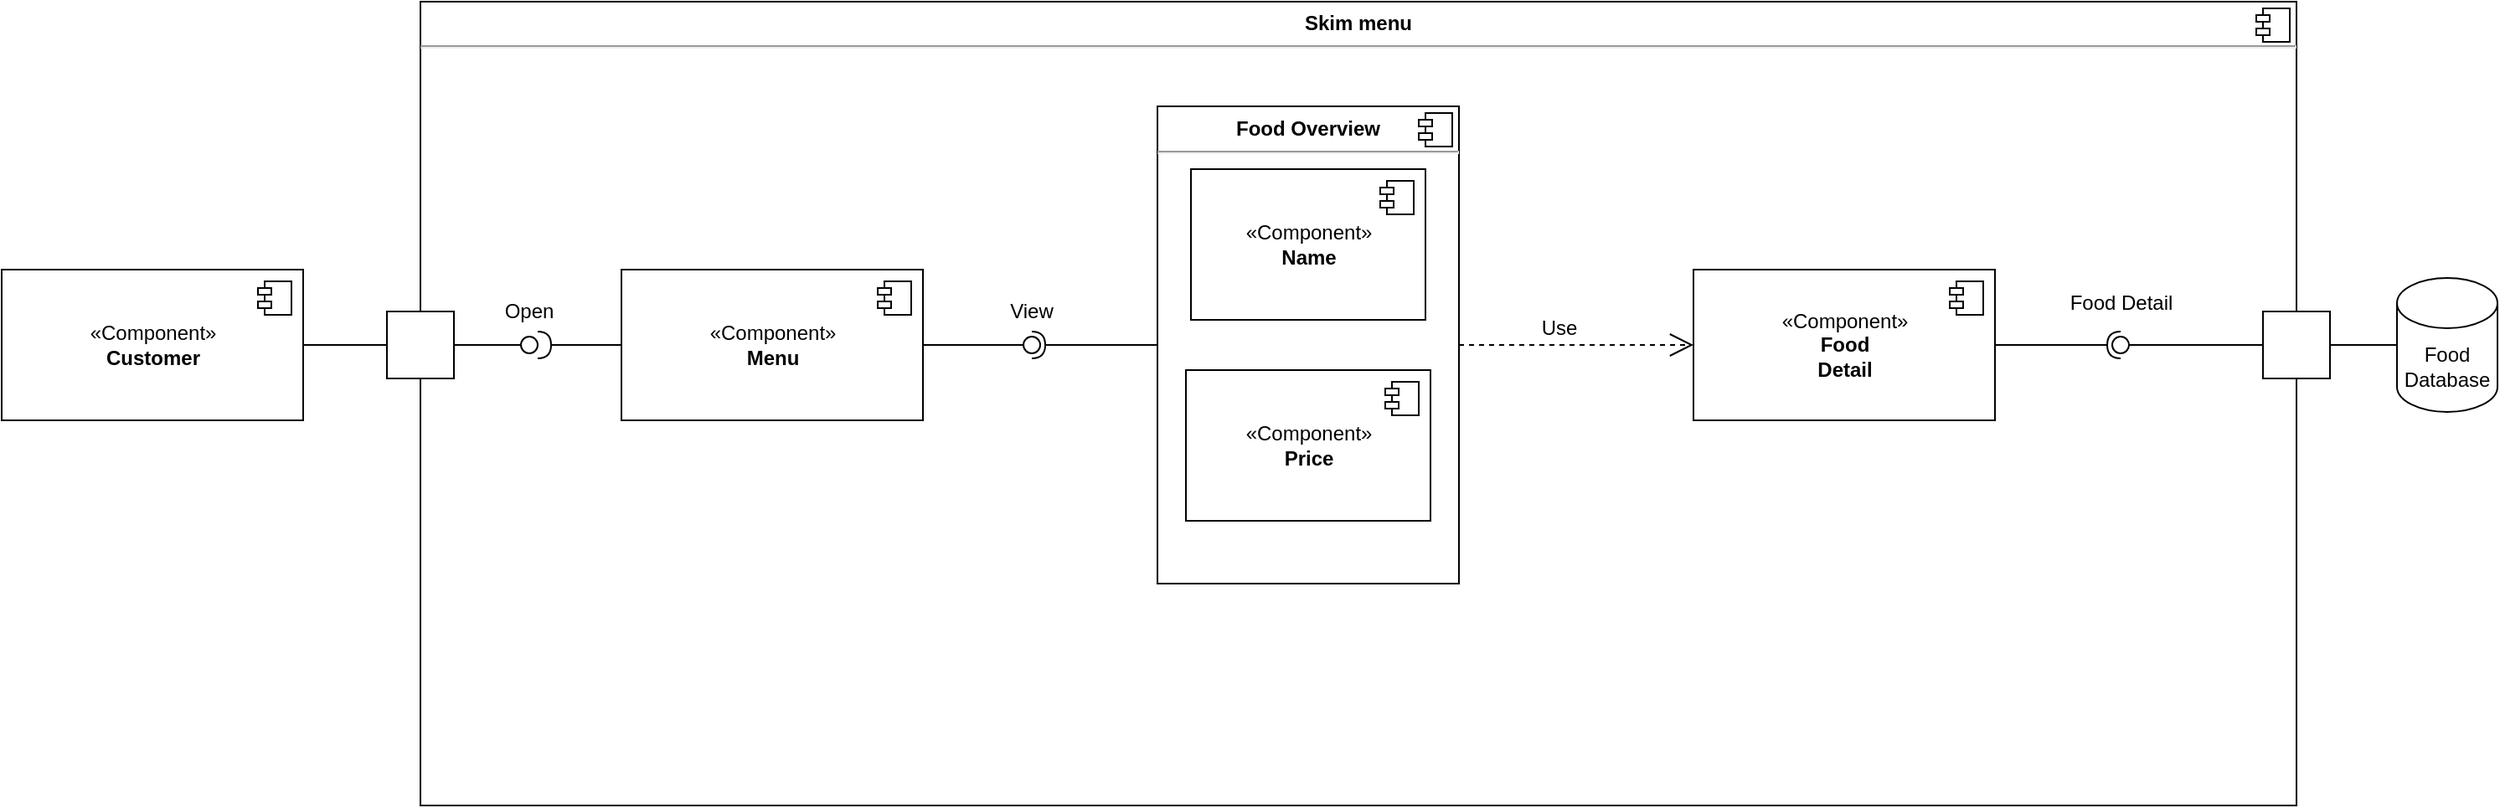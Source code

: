 <mxfile version="15.5.8" type="google" pages="4"><diagram id="DdWof0NdkQptgQnxyqiy" name="View menu"><mxGraphModel dx="1550" dy="820" grid="1" gridSize="10" guides="1" tooltips="1" connect="1" arrows="1" fold="1" page="1" pageScale="1" pageWidth="827" pageHeight="1169" math="0" shadow="0"><root><mxCell id="0"/><mxCell id="1" parent="0"/><mxCell id="GKXxL8nniKuyr5wNuur0-7" value="&lt;p style=&quot;margin: 0px ; margin-top: 6px ; text-align: center&quot;&gt;&lt;b&gt;Skim menu&lt;/b&gt;&lt;/p&gt;&lt;hr&gt;&lt;p style=&quot;margin: 0px ; margin-left: 8px&quot;&gt;&lt;br&gt;&lt;/p&gt;" style="align=left;overflow=fill;html=1;dropTarget=0;" parent="1" vertex="1"><mxGeometry x="320" y="60" width="1120" height="480" as="geometry"/></mxCell><mxCell id="GKXxL8nniKuyr5wNuur0-8" value="" style="shape=component;jettyWidth=8;jettyHeight=4;align=center;" parent="GKXxL8nniKuyr5wNuur0-7" vertex="1"><mxGeometry x="1" width="20" height="20" relative="1" as="geometry"><mxPoint x="-24" y="4" as="offset"/></mxGeometry></mxCell><mxCell id="GKXxL8nniKuyr5wNuur0-1" value="«Component»&lt;br&gt;&lt;b&gt;Customer&lt;/b&gt;" style="html=1;dropTarget=0;" parent="1" vertex="1"><mxGeometry x="70" y="220" width="180" height="90" as="geometry"/></mxCell><mxCell id="GKXxL8nniKuyr5wNuur0-2" value="" style="shape=module;jettyWidth=8;jettyHeight=4;" parent="GKXxL8nniKuyr5wNuur0-1" vertex="1"><mxGeometry x="1" width="20" height="20" relative="1" as="geometry"><mxPoint x="-27" y="7" as="offset"/></mxGeometry></mxCell><mxCell id="GKXxL8nniKuyr5wNuur0-3" value="" style="rounded=0;orthogonalLoop=1;jettySize=auto;html=1;endArrow=halfCircle;endFill=0;endSize=6;strokeWidth=1;sketch=0;exitX=0;exitY=0.5;exitDx=0;exitDy=0;" parent="1" source="GKXxL8nniKuyr5wNuur0-5" target="GKXxL8nniKuyr5wNuur0-9" edge="1"><mxGeometry relative="1" as="geometry"><mxPoint x="330" y="370" as="sourcePoint"/><mxPoint x="340" y="310" as="targetPoint"/></mxGeometry></mxCell><mxCell id="GKXxL8nniKuyr5wNuur0-5" value="«Component»&lt;br&gt;&lt;b&gt;Menu&lt;/b&gt;" style="html=1;dropTarget=0;align=center;" parent="1" vertex="1"><mxGeometry x="440" y="220" width="180" height="90" as="geometry"/></mxCell><mxCell id="GKXxL8nniKuyr5wNuur0-6" value="" style="shape=module;jettyWidth=8;jettyHeight=4;align=center;" parent="GKXxL8nniKuyr5wNuur0-5" vertex="1"><mxGeometry x="1" width="20" height="20" relative="1" as="geometry"><mxPoint x="-27" y="7" as="offset"/></mxGeometry></mxCell><mxCell id="GKXxL8nniKuyr5wNuur0-9" value="" style="ellipse;whiteSpace=wrap;html=1;align=center;aspect=fixed;resizable=0;points=[];outlineConnect=0;sketch=0;" parent="1" vertex="1"><mxGeometry x="380" y="260" width="10" height="10" as="geometry"/></mxCell><mxCell id="GKXxL8nniKuyr5wNuur0-10" value="" style="rounded=0;orthogonalLoop=1;jettySize=auto;html=1;endArrow=none;endFill=0;sketch=0;sourcePerimeterSpacing=0;exitX=1;exitY=0.5;exitDx=0;exitDy=0;" parent="1" source="I_ISNlXNGLA11KkMXEpS-2" target="GKXxL8nniKuyr5wNuur0-9" edge="1"><mxGeometry relative="1" as="geometry"><mxPoint x="250" y="265" as="sourcePoint"/><mxPoint x="300" y="240" as="targetPoint"/></mxGeometry></mxCell><mxCell id="c82TpvaYHzLoolI_N1If-1" value="&lt;p style=&quot;margin: 0px ; margin-top: 6px ; text-align: center&quot;&gt;&lt;b&gt;Food Overview&lt;/b&gt;&lt;/p&gt;&lt;hr&gt;&lt;p style=&quot;margin: 0px ; margin-left: 8px&quot;&gt;&lt;br&gt;&lt;/p&gt;" style="align=left;overflow=fill;html=1;dropTarget=0;" parent="1" vertex="1"><mxGeometry x="760" y="122.5" width="180" height="285" as="geometry"/></mxCell><mxCell id="c82TpvaYHzLoolI_N1If-2" value="" style="shape=component;jettyWidth=8;jettyHeight=4;" parent="c82TpvaYHzLoolI_N1If-1" vertex="1"><mxGeometry x="1" width="20" height="20" relative="1" as="geometry"><mxPoint x="-24" y="4" as="offset"/></mxGeometry></mxCell><mxCell id="c82TpvaYHzLoolI_N1If-3" value="" style="rounded=0;orthogonalLoop=1;jettySize=auto;html=1;endArrow=none;endFill=0;sketch=0;sourcePerimeterSpacing=0;targetPerimeterSpacing=0;exitX=1;exitY=0.5;exitDx=0;exitDy=0;" parent="1" source="GKXxL8nniKuyr5wNuur0-5" target="c82TpvaYHzLoolI_N1If-5" edge="1"><mxGeometry relative="1" as="geometry"><mxPoint x="600" y="415" as="sourcePoint"/></mxGeometry></mxCell><mxCell id="c82TpvaYHzLoolI_N1If-4" value="" style="rounded=0;orthogonalLoop=1;jettySize=auto;html=1;endArrow=halfCircle;endFill=0;entryX=0.5;entryY=0.5;endSize=6;strokeWidth=1;sketch=0;exitX=0;exitY=0.5;exitDx=0;exitDy=0;" parent="1" source="c82TpvaYHzLoolI_N1If-1" target="c82TpvaYHzLoolI_N1If-5" edge="1"><mxGeometry relative="1" as="geometry"><mxPoint x="640" y="415" as="sourcePoint"/></mxGeometry></mxCell><mxCell id="c82TpvaYHzLoolI_N1If-5" value="" style="ellipse;whiteSpace=wrap;html=1;align=center;aspect=fixed;resizable=0;points=[];outlineConnect=0;sketch=0;" parent="1" vertex="1"><mxGeometry x="680" y="260" width="10" height="10" as="geometry"/></mxCell><mxCell id="c82TpvaYHzLoolI_N1If-6" value="«Component»&lt;br&gt;&lt;b&gt;Name&lt;/b&gt;" style="html=1;dropTarget=0;" parent="1" vertex="1"><mxGeometry x="780" y="160" width="140" height="90" as="geometry"/></mxCell><mxCell id="c82TpvaYHzLoolI_N1If-7" value="" style="shape=module;jettyWidth=8;jettyHeight=4;" parent="c82TpvaYHzLoolI_N1If-6" vertex="1"><mxGeometry x="1" width="20" height="20" relative="1" as="geometry"><mxPoint x="-27" y="7" as="offset"/></mxGeometry></mxCell><mxCell id="c82TpvaYHzLoolI_N1If-8" value="«Component»&lt;br&gt;&lt;b&gt;Price&lt;/b&gt;" style="html=1;dropTarget=0;" parent="1" vertex="1"><mxGeometry x="777" y="280" width="146" height="90" as="geometry"/></mxCell><mxCell id="c82TpvaYHzLoolI_N1If-9" value="" style="shape=module;jettyWidth=8;jettyHeight=4;" parent="c82TpvaYHzLoolI_N1If-8" vertex="1"><mxGeometry x="1" width="20" height="20" relative="1" as="geometry"><mxPoint x="-27" y="7" as="offset"/></mxGeometry></mxCell><mxCell id="z8k372yVqWKUivK8gWwo-1" value="«Component»&lt;br&gt;&lt;b&gt;Food &lt;br&gt;Detail&lt;/b&gt;" style="html=1;dropTarget=0;" parent="1" vertex="1"><mxGeometry x="1080" y="220" width="180" height="90" as="geometry"/></mxCell><mxCell id="z8k372yVqWKUivK8gWwo-2" value="" style="shape=module;jettyWidth=8;jettyHeight=4;" parent="z8k372yVqWKUivK8gWwo-1" vertex="1"><mxGeometry x="1" width="20" height="20" relative="1" as="geometry"><mxPoint x="-27" y="7" as="offset"/></mxGeometry></mxCell><mxCell id="z8k372yVqWKUivK8gWwo-3" value="Food&lt;br&gt;Database" style="shape=cylinder3;whiteSpace=wrap;html=1;boundedLbl=1;backgroundOutline=1;size=15;" parent="1" vertex="1"><mxGeometry x="1500" y="225" width="60" height="80" as="geometry"/></mxCell><mxCell id="z8k372yVqWKUivK8gWwo-11" value="" style="rounded=0;orthogonalLoop=1;jettySize=auto;html=1;endArrow=none;endFill=0;sketch=0;sourcePerimeterSpacing=0;targetPerimeterSpacing=0;exitX=0;exitY=0.5;exitDx=0;exitDy=0;" parent="1" source="I_ISNlXNGLA11KkMXEpS-4" target="z8k372yVqWKUivK8gWwo-13" edge="1"><mxGeometry relative="1" as="geometry"><mxPoint x="1340" y="380" as="sourcePoint"/></mxGeometry></mxCell><mxCell id="z8k372yVqWKUivK8gWwo-12" value="" style="rounded=0;orthogonalLoop=1;jettySize=auto;html=1;endArrow=halfCircle;endFill=0;entryX=0.5;entryY=0.5;endSize=6;strokeWidth=1;sketch=0;exitX=1;exitY=0.5;exitDx=0;exitDy=0;" parent="1" source="z8k372yVqWKUivK8gWwo-1" target="z8k372yVqWKUivK8gWwo-13" edge="1"><mxGeometry relative="1" as="geometry"><mxPoint x="1190" y="460" as="sourcePoint"/></mxGeometry></mxCell><mxCell id="z8k372yVqWKUivK8gWwo-13" value="" style="ellipse;whiteSpace=wrap;html=1;align=center;aspect=fixed;resizable=0;points=[];outlineConnect=0;sketch=0;" parent="1" vertex="1"><mxGeometry x="1330" y="260" width="10" height="10" as="geometry"/></mxCell><mxCell id="z8k372yVqWKUivK8gWwo-16" value="" style="endArrow=open;endFill=1;endSize=12;html=1;rounded=0;entryX=0;entryY=0.5;entryDx=0;entryDy=0;dashed=1;exitX=1;exitY=0.5;exitDx=0;exitDy=0;" parent="1" source="c82TpvaYHzLoolI_N1If-1" target="z8k372yVqWKUivK8gWwo-1" edge="1"><mxGeometry width="160" relative="1" as="geometry"><mxPoint x="1070" y="420" as="sourcePoint"/><mxPoint x="1230" y="420" as="targetPoint"/></mxGeometry></mxCell><mxCell id="I_ISNlXNGLA11KkMXEpS-2" value="" style="html=1;" parent="1" vertex="1"><mxGeometry x="300" y="245" width="40" height="40" as="geometry"/></mxCell><mxCell id="I_ISNlXNGLA11KkMXEpS-3" value="" style="endArrow=none;html=1;rounded=0;exitX=1;exitY=0.5;exitDx=0;exitDy=0;entryX=0;entryY=0.5;entryDx=0;entryDy=0;" parent="1" source="GKXxL8nniKuyr5wNuur0-1" target="I_ISNlXNGLA11KkMXEpS-2" edge="1"><mxGeometry width="50" height="50" relative="1" as="geometry"><mxPoint x="550" y="370" as="sourcePoint"/><mxPoint x="600" y="320" as="targetPoint"/></mxGeometry></mxCell><mxCell id="I_ISNlXNGLA11KkMXEpS-4" value="" style="html=1;" parent="1" vertex="1"><mxGeometry x="1420" y="245" width="40" height="40" as="geometry"/></mxCell><mxCell id="I_ISNlXNGLA11KkMXEpS-5" value="" style="endArrow=none;html=1;rounded=0;exitX=1;exitY=0.5;exitDx=0;exitDy=0;entryX=0;entryY=0.5;entryDx=0;entryDy=0;entryPerimeter=0;" parent="1" source="I_ISNlXNGLA11KkMXEpS-4" target="z8k372yVqWKUivK8gWwo-3" edge="1"><mxGeometry width="50" height="50" relative="1" as="geometry"><mxPoint x="1020" y="370" as="sourcePoint"/><mxPoint x="1070" y="320" as="targetPoint"/></mxGeometry></mxCell><mxCell id="I_ISNlXNGLA11KkMXEpS-6" value="View" style="text;html=1;strokeColor=none;fillColor=none;align=center;verticalAlign=middle;whiteSpace=wrap;rounded=0;" parent="1" vertex="1"><mxGeometry x="655" y="230" width="60" height="30" as="geometry"/></mxCell><mxCell id="I_ISNlXNGLA11KkMXEpS-7" value="Use" style="text;html=1;strokeColor=none;fillColor=none;align=center;verticalAlign=middle;whiteSpace=wrap;rounded=0;" parent="1" vertex="1"><mxGeometry x="970" y="240" width="60" height="30" as="geometry"/></mxCell><mxCell id="I_ISNlXNGLA11KkMXEpS-9" value="Open" style="text;html=1;strokeColor=none;fillColor=none;align=center;verticalAlign=middle;whiteSpace=wrap;rounded=0;" parent="1" vertex="1"><mxGeometry x="355" y="230" width="60" height="30" as="geometry"/></mxCell><mxCell id="Bx4JCMWqQ4dcDRMLmhq--1" value="Food Detail" style="text;html=1;strokeColor=none;fillColor=none;align=center;verticalAlign=middle;whiteSpace=wrap;rounded=0;" parent="1" vertex="1"><mxGeometry x="1292.5" y="225" width="85" height="30" as="geometry"/></mxCell></root></mxGraphModel></diagram><diagram id="buuqzsV5zqfVZePWt6Pp" name="Make Order"><mxGraphModel grid="1" gridSize="10" guides="1" tooltips="1" connect="1" arrows="1" page="1" fold="1" pageScale="1" pageWidth="827" pageHeight="1169" math="0" shadow="0"><root><mxCell id="tepFyKI6PigTfOexonx3-0"/><mxCell id="tepFyKI6PigTfOexonx3-1" parent="tepFyKI6PigTfOexonx3-0"/><mxCell id="6cGki2VdJY4LSsMJ3-_H-0" value="&lt;p style=&quot;margin: 0px ; margin-top: 6px ; text-align: center&quot;&gt;&amp;lt;&amp;lt;component&amp;gt;&amp;gt;&lt;/p&gt;&lt;p style=&quot;margin: 0px ; margin-top: 6px ; text-align: center&quot;&gt;&lt;b&gt;Order system&lt;/b&gt;&lt;/p&gt;" style="align=left;overflow=fill;html=1;dropTarget=0;" parent="tepFyKI6PigTfOexonx3-1" vertex="1"><mxGeometry x="210" y="530" width="1020" height="580" as="geometry"/></mxCell><mxCell id="6cGki2VdJY4LSsMJ3-_H-1" value="" style="shape=component;jettyWidth=8;jettyHeight=4;align=center;" parent="6cGki2VdJY4LSsMJ3-_H-0" vertex="1"><mxGeometry x="1" width="20" height="20" relative="1" as="geometry"><mxPoint x="-24" y="4" as="offset"/></mxGeometry></mxCell><mxCell id="7Qggd6bPaZL54qcOBX06-10" value="&amp;lt;&amp;lt;component&amp;gt;&amp;gt;&lt;br&gt;&lt;b&gt;Order processing&lt;/b&gt;" style="html=1;dropTarget=0;align=center;" parent="tepFyKI6PigTfOexonx3-1" vertex="1"><mxGeometry x="650" y="640" width="180" height="210" as="geometry"/></mxCell><mxCell id="7Qggd6bPaZL54qcOBX06-11" value="" style="shape=module;jettyWidth=8;jettyHeight=4;align=center;" parent="7Qggd6bPaZL54qcOBX06-10" vertex="1"><mxGeometry x="1" width="20" height="20" relative="1" as="geometry"><mxPoint x="-27" y="7" as="offset"/></mxGeometry></mxCell><mxCell id="wZDLYKImb4tQt4dMCmqw-7" value="" style="group" parent="tepFyKI6PigTfOexonx3-1" connectable="0" vertex="1"><mxGeometry x="520" y="780" width="130" height="10" as="geometry"/></mxCell><mxCell id="wZDLYKImb4tQt4dMCmqw-3" value="" style="rounded=0;orthogonalLoop=1;jettySize=auto;html=1;endArrow=halfCircle;endFill=0;endSize=6;strokeWidth=1;sketch=0;exitX=0;exitY=0.5;exitDx=0;exitDy=0;" parent="wZDLYKImb4tQt4dMCmqw-7" target="wZDLYKImb4tQt4dMCmqw-5" edge="1"><mxGeometry relative="1" as="geometry"><mxPoint x="130" y="5" as="sourcePoint"/><mxPoint x="58.5" y="50" as="targetPoint"/></mxGeometry></mxCell><mxCell id="wZDLYKImb4tQt4dMCmqw-4" value="" style="rounded=0;orthogonalLoop=1;jettySize=auto;html=1;endArrow=none;endFill=0;sketch=0;exitX=1;exitY=0.5;exitDx=0;exitDy=0;startArrow=none;" parent="wZDLYKImb4tQt4dMCmqw-7" source="wZDLYKImb4tQt4dMCmqw-5" edge="1"><mxGeometry relative="1" as="geometry"><mxPoint y="5" as="sourcePoint"/><mxPoint x="45.5" y="5" as="targetPoint"/></mxGeometry></mxCell><mxCell id="wZDLYKImb4tQt4dMCmqw-5" value="" style="ellipse;whiteSpace=wrap;html=1;align=center;aspect=fixed;resizable=0;points=[];outlineConnect=0;sketch=0;" parent="wZDLYKImb4tQt4dMCmqw-7" vertex="1"><mxGeometry x="45.5" width="10" height="10" as="geometry"/></mxCell><mxCell id="wZDLYKImb4tQt4dMCmqw-6" value="" style="rounded=0;orthogonalLoop=1;jettySize=auto;html=1;endArrow=none;endFill=0;sketch=0;sourcePerimeterSpacing=0;exitX=1;exitY=0.5;exitDx=0;exitDy=0;" parent="wZDLYKImb4tQt4dMCmqw-7" target="wZDLYKImb4tQt4dMCmqw-5" edge="1"><mxGeometry relative="1" as="geometry"><mxPoint y="5" as="sourcePoint"/><mxPoint x="32.5" y="-20" as="targetPoint"/></mxGeometry></mxCell><mxCell id="wfOIP0ej87tnjJTPKHm7-0" value="&amp;lt;&amp;lt;component&amp;gt;&amp;gt;&lt;br&gt;&lt;b&gt;Clerk&lt;/b&gt;" style="html=1;dropTarget=0;align=center;" parent="tepFyKI6PigTfOexonx3-1" vertex="1"><mxGeometry x="340" y="765" width="180" height="40" as="geometry"/></mxCell><mxCell id="wfOIP0ej87tnjJTPKHm7-1" value="" style="shape=module;jettyWidth=8;jettyHeight=4;align=center;" parent="wfOIP0ej87tnjJTPKHm7-0" vertex="1"><mxGeometry x="1" width="20" height="20" relative="1" as="geometry"><mxPoint x="-27" y="7" as="offset"/></mxGeometry></mxCell><mxCell id="wfOIP0ej87tnjJTPKHm7-8" value="OrderStatus" style="text;html=1;strokeColor=none;fillColor=none;align=center;verticalAlign=middle;whiteSpace=wrap;rounded=0;" parent="tepFyKI6PigTfOexonx3-1" vertex="1"><mxGeometry x="550" y="800" width="60" height="30" as="geometry"/></mxCell><mxCell id="8ieNTVa3rfZR7ftDf0Mh-0" value="&lt;blockquote style=&quot;margin: 0 0 0 40px ; border: none ; padding: 0px&quot;&gt;&lt;/blockquote&gt;&lt;span&gt;&lt;div&gt;&lt;span&gt;&amp;lt;&amp;lt;component&amp;gt;&amp;gt;&lt;/span&gt;&lt;/div&gt;&lt;/span&gt;&lt;b&gt;&lt;div&gt;&lt;b&gt;Order payment&lt;/b&gt;&lt;br&gt;&lt;/div&gt;&lt;div&gt;&lt;b&gt;&lt;br&gt;&lt;/b&gt;&lt;/div&gt;&lt;div&gt;&lt;b&gt;&lt;br&gt;&lt;/b&gt;&lt;/div&gt;&lt;div&gt;&lt;b&gt;&lt;br&gt;&lt;/b&gt;&lt;/div&gt;&lt;div&gt;&lt;b&gt;&lt;br&gt;&lt;/b&gt;&lt;/div&gt;&lt;div&gt;&lt;b&gt;&lt;br&gt;&lt;/b&gt;&lt;/div&gt;&lt;div&gt;&lt;br&gt;&lt;/div&gt;&lt;div&gt;&lt;br&gt;&lt;/div&gt;&lt;/b&gt;" style="html=1;dropTarget=0;align=center;" parent="tepFyKI6PigTfOexonx3-1" vertex="1"><mxGeometry x="370" y="890" width="190" height="150" as="geometry"/></mxCell><mxCell id="8ieNTVa3rfZR7ftDf0Mh-1" value="" style="shape=module;jettyWidth=8;jettyHeight=4;align=center;" parent="8ieNTVa3rfZR7ftDf0Mh-0" vertex="1"><mxGeometry x="1" width="20" height="20" relative="1" as="geometry"><mxPoint x="-27" y="7" as="offset"/></mxGeometry></mxCell><mxCell id="WHxld6h6OOu1FjppkhJ5-0" value="&lt;blockquote style=&quot;margin: 0 0 0 40px ; border: none ; padding: 0px&quot;&gt;&lt;/blockquote&gt;&lt;span&gt;&lt;div&gt;&lt;span&gt;&amp;lt;&amp;lt;component&amp;gt;&amp;gt;&lt;/span&gt;&lt;/div&gt;&lt;/span&gt;&lt;b&gt;&lt;div&gt;&lt;b&gt;Cash payment&lt;/b&gt;&lt;/div&gt;&lt;/b&gt;" style="html=1;dropTarget=0;align=center;" parent="tepFyKI6PigTfOexonx3-1" vertex="1"><mxGeometry x="392.5" y="940" width="145" height="40" as="geometry"/></mxCell><mxCell id="WHxld6h6OOu1FjppkhJ5-1" value="" style="shape=module;jettyWidth=8;jettyHeight=4;align=center;" parent="WHxld6h6OOu1FjppkhJ5-0" vertex="1"><mxGeometry x="1" width="20" height="20" relative="1" as="geometry"><mxPoint x="-27" y="7" as="offset"/></mxGeometry></mxCell><mxCell id="WHxld6h6OOu1FjppkhJ5-2" value="&lt;blockquote style=&quot;margin: 0 0 0 40px ; border: none ; padding: 0px&quot;&gt;&lt;/blockquote&gt;&lt;span&gt;&lt;div&gt;&lt;span&gt;&amp;lt;&amp;lt;component&amp;gt;&amp;gt;&lt;/span&gt;&lt;/div&gt;&lt;/span&gt;&lt;b&gt;&lt;div&gt;&lt;b&gt;Credit payment&lt;/b&gt;&lt;/div&gt;&lt;/b&gt;" style="html=1;dropTarget=0;align=center;" parent="tepFyKI6PigTfOexonx3-1" vertex="1"><mxGeometry x="392.5" y="990" width="145" height="40" as="geometry"/></mxCell><mxCell id="WHxld6h6OOu1FjppkhJ5-3" value="" style="shape=module;jettyWidth=8;jettyHeight=4;align=center;" parent="WHxld6h6OOu1FjppkhJ5-2" vertex="1"><mxGeometry x="1" width="20" height="20" relative="1" as="geometry"><mxPoint x="-27" y="7" as="offset"/></mxGeometry></mxCell><mxCell id="WHxld6h6OOu1FjppkhJ5-4" value="" style="group" parent="tepFyKI6PigTfOexonx3-1" connectable="0" vertex="1"><mxGeometry x="560" y="955" width="140" height="10" as="geometry"/></mxCell><mxCell id="WHxld6h6OOu1FjppkhJ5-6" value="" style="rounded=0;orthogonalLoop=1;jettySize=auto;html=1;endArrow=none;endFill=0;sketch=0;exitX=1;exitY=0.5;exitDx=0;exitDy=0;startArrow=none;" parent="WHxld6h6OOu1FjppkhJ5-4" source="WHxld6h6OOu1FjppkhJ5-7" edge="1"><mxGeometry relative="1" as="geometry"><mxPoint y="5" as="sourcePoint"/><mxPoint x="49" y="5" as="targetPoint"/></mxGeometry></mxCell><mxCell id="WHxld6h6OOu1FjppkhJ5-7" value="" style="ellipse;whiteSpace=wrap;html=1;align=center;aspect=fixed;resizable=0;points=[];outlineConnect=0;sketch=0;" parent="WHxld6h6OOu1FjppkhJ5-4" vertex="1"><mxGeometry x="49" width="10" height="10" as="geometry"/></mxCell><mxCell id="WHxld6h6OOu1FjppkhJ5-8" value="" style="rounded=0;orthogonalLoop=1;jettySize=auto;html=1;endArrow=none;endFill=0;sketch=0;sourcePerimeterSpacing=0;exitX=1;exitY=0.5;exitDx=0;exitDy=0;" parent="WHxld6h6OOu1FjppkhJ5-4" target="WHxld6h6OOu1FjppkhJ5-7" edge="1"><mxGeometry relative="1" as="geometry"><mxPoint y="5" as="sourcePoint"/><mxPoint x="35" y="-20" as="targetPoint"/></mxGeometry></mxCell><mxCell id="WHxld6h6OOu1FjppkhJ5-5" value="" style="rounded=0;orthogonalLoop=1;jettySize=auto;html=1;endArrow=halfCircle;endFill=0;endSize=6;strokeWidth=1;sketch=0;exitX=0.25;exitY=1;exitDx=0;exitDy=0;" parent="tepFyKI6PigTfOexonx3-1" source="7Qggd6bPaZL54qcOBX06-10" target="WHxld6h6OOu1FjppkhJ5-7" edge="1"><mxGeometry relative="1" as="geometry"><mxPoint x="700" y="960" as="sourcePoint"/><mxPoint x="623" y="1005" as="targetPoint"/><Array as="points"><mxPoint x="695" y="960"/></Array></mxGeometry></mxCell><mxCell id="WHxld6h6OOu1FjppkhJ5-9" value="Payment" style="text;html=1;strokeColor=none;fillColor=none;align=center;verticalAlign=middle;whiteSpace=wrap;rounded=0;" parent="tepFyKI6PigTfOexonx3-1" vertex="1"><mxGeometry x="590" y="970" width="60" height="30" as="geometry"/></mxCell><mxCell id="DOSXrwY0LQCVq0o_Sim8-0" value="" style="shape=requiredInterface;html=1;verticalLabelPosition=bottom;sketch=0;align=center;" parent="tepFyKI6PigTfOexonx3-1" vertex="1"><mxGeometry x="110" y="775" width="10" height="20" as="geometry"/></mxCell><mxCell id="DOSXrwY0LQCVq0o_Sim8-1" value="" style="whiteSpace=wrap;html=1;aspect=fixed;align=center;" parent="tepFyKI6PigTfOexonx3-1" vertex="1"><mxGeometry x="200" y="775" width="20" height="20" as="geometry"/></mxCell><mxCell id="DOSXrwY0LQCVq0o_Sim8-5" value="" style="group" parent="tepFyKI6PigTfOexonx3-1" connectable="0" vertex="1"><mxGeometry x="220" y="780" width="120" height="10" as="geometry"/></mxCell><mxCell id="DOSXrwY0LQCVq0o_Sim8-6" value="" style="rounded=0;orthogonalLoop=1;jettySize=auto;html=1;endArrow=halfCircle;endFill=0;endSize=6;strokeWidth=1;sketch=0;exitX=0;exitY=0.5;exitDx=0;exitDy=0;" parent="DOSXrwY0LQCVq0o_Sim8-5" target="DOSXrwY0LQCVq0o_Sim8-8" edge="1"><mxGeometry relative="1" as="geometry"><mxPoint x="120.0" y="5" as="sourcePoint"/><mxPoint x="54.0" y="50" as="targetPoint"/></mxGeometry></mxCell><mxCell id="DOSXrwY0LQCVq0o_Sim8-7" value="" style="rounded=0;orthogonalLoop=1;jettySize=auto;html=1;endArrow=none;endFill=0;sketch=0;exitX=1;exitY=0.5;exitDx=0;exitDy=0;startArrow=none;" parent="DOSXrwY0LQCVq0o_Sim8-5" source="DOSXrwY0LQCVq0o_Sim8-8" edge="1"><mxGeometry relative="1" as="geometry"><mxPoint y="5" as="sourcePoint"/><mxPoint x="42" y="5" as="targetPoint"/></mxGeometry></mxCell><mxCell id="DOSXrwY0LQCVq0o_Sim8-8" value="" style="ellipse;whiteSpace=wrap;html=1;align=center;aspect=fixed;resizable=0;points=[];outlineConnect=0;sketch=0;" parent="DOSXrwY0LQCVq0o_Sim8-5" vertex="1"><mxGeometry x="42" width="10" height="10" as="geometry"/></mxCell><mxCell id="DOSXrwY0LQCVq0o_Sim8-9" value="" style="rounded=0;orthogonalLoop=1;jettySize=auto;html=1;endArrow=none;endFill=0;sketch=0;sourcePerimeterSpacing=0;exitX=1;exitY=0.5;exitDx=0;exitDy=0;" parent="DOSXrwY0LQCVq0o_Sim8-5" target="DOSXrwY0LQCVq0o_Sim8-8" edge="1"><mxGeometry relative="1" as="geometry"><mxPoint y="5" as="sourcePoint"/><mxPoint x="30.0" y="-20" as="targetPoint"/></mxGeometry></mxCell><mxCell id="DOSXrwY0LQCVq0o_Sim8-11" value="" style="endArrow=none;html=1;rounded=0;exitX=1;exitY=0.5;exitDx=0;exitDy=0;exitPerimeter=0;entryX=0;entryY=0.5;entryDx=0;entryDy=0;" parent="tepFyKI6PigTfOexonx3-1" source="DOSXrwY0LQCVq0o_Sim8-0" target="DOSXrwY0LQCVq0o_Sim8-1" edge="1"><mxGeometry width="50" height="50" relative="1" as="geometry"><mxPoint x="130" y="870" as="sourcePoint"/><mxPoint x="180" y="820" as="targetPoint"/></mxGeometry></mxCell><mxCell id="DOSXrwY0LQCVq0o_Sim8-12" value="Clerk's account" style="text;html=1;strokeColor=none;fillColor=none;align=center;verticalAlign=middle;whiteSpace=wrap;rounded=0;" parent="tepFyKI6PigTfOexonx3-1" vertex="1"><mxGeometry x="85" y="800" width="60" height="30" as="geometry"/></mxCell><mxCell id="DOSXrwY0LQCVq0o_Sim8-13" value="Account" style="text;html=1;strokeColor=none;fillColor=none;align=center;verticalAlign=middle;whiteSpace=wrap;rounded=0;" parent="tepFyKI6PigTfOexonx3-1" vertex="1"><mxGeometry x="240" y="795" width="60" height="30" as="geometry"/></mxCell><mxCell id="1byl9nDtT3r50eBi_LzW-2" value="Food Details" style="text;html=1;strokeColor=none;fillColor=none;align=center;verticalAlign=middle;whiteSpace=wrap;rounded=0;" parent="tepFyKI6PigTfOexonx3-1" vertex="1"><mxGeometry x="795" y="1010" width="60" height="30" as="geometry"/></mxCell><mxCell id="r19DPTPv6B4DfRwtIcjx-2" value="" style="group" parent="tepFyKI6PigTfOexonx3-1" connectable="0" vertex="1"><mxGeometry x="827" y="675" width="103" height="10" as="geometry"/></mxCell><mxCell id="r19DPTPv6B4DfRwtIcjx-3" value="" style="rounded=0;orthogonalLoop=1;jettySize=auto;html=1;endArrow=halfCircle;endFill=0;endSize=6;strokeWidth=1;sketch=0;exitX=0;exitY=0.5;exitDx=0;exitDy=0;" parent="r19DPTPv6B4DfRwtIcjx-2" target="r19DPTPv6B4DfRwtIcjx-5" edge="1"><mxGeometry relative="1" as="geometry"><mxPoint x="103" y="5" as="sourcePoint"/><mxPoint x="46.35" y="50" as="targetPoint"/></mxGeometry></mxCell><mxCell id="r19DPTPv6B4DfRwtIcjx-4" value="" style="rounded=0;orthogonalLoop=1;jettySize=auto;html=1;endArrow=none;endFill=0;sketch=0;exitX=1;exitY=0.5;exitDx=0;exitDy=0;startArrow=none;" parent="r19DPTPv6B4DfRwtIcjx-2" source="r19DPTPv6B4DfRwtIcjx-5" edge="1"><mxGeometry relative="1" as="geometry"><mxPoint y="5" as="sourcePoint"/><mxPoint x="36.05" y="5" as="targetPoint"/></mxGeometry></mxCell><mxCell id="r19DPTPv6B4DfRwtIcjx-5" value="" style="ellipse;whiteSpace=wrap;html=1;align=center;aspect=fixed;resizable=0;points=[];outlineConnect=0;sketch=0;" parent="r19DPTPv6B4DfRwtIcjx-2" vertex="1"><mxGeometry x="36.05" width="10" height="10" as="geometry"/></mxCell><mxCell id="r19DPTPv6B4DfRwtIcjx-6" value="" style="rounded=0;orthogonalLoop=1;jettySize=auto;html=1;endArrow=none;endFill=0;sketch=0;sourcePerimeterSpacing=0;exitX=1;exitY=0.5;exitDx=0;exitDy=0;" parent="r19DPTPv6B4DfRwtIcjx-2" target="r19DPTPv6B4DfRwtIcjx-5" edge="1"><mxGeometry relative="1" as="geometry"><mxPoint y="5" as="sourcePoint"/><mxPoint x="25.75" y="-20" as="targetPoint"/></mxGeometry></mxCell><mxCell id="r19DPTPv6B4DfRwtIcjx-9" value="OrderEntry" style="text;html=1;strokeColor=none;fillColor=none;align=center;verticalAlign=middle;whiteSpace=wrap;rounded=0;" parent="tepFyKI6PigTfOexonx3-1" vertex="1"><mxGeometry x="848.5" y="702.5" width="60" height="30" as="geometry"/></mxCell><mxCell id="r19DPTPv6B4DfRwtIcjx-10" value="&amp;lt;&amp;lt;component&amp;gt;&amp;gt;&lt;br&gt;&lt;b&gt;Customer&lt;/b&gt;" style="html=1;dropTarget=0;align=center;" parent="tepFyKI6PigTfOexonx3-1" vertex="1"><mxGeometry x="933" y="765" width="147" height="40" as="geometry"/></mxCell><mxCell id="r19DPTPv6B4DfRwtIcjx-11" value="" style="shape=module;jettyWidth=8;jettyHeight=4;align=center;" parent="r19DPTPv6B4DfRwtIcjx-10" vertex="1"><mxGeometry x="1" width="20" height="20" relative="1" as="geometry"><mxPoint x="-27" y="7" as="offset"/></mxGeometry></mxCell><mxCell id="r19DPTPv6B4DfRwtIcjx-13" value="" style="group" parent="tepFyKI6PigTfOexonx3-1" connectable="0" vertex="1"><mxGeometry x="830" y="780" width="103" height="10" as="geometry"/></mxCell><mxCell id="wfOIP0ej87tnjJTPKHm7-3" value="" style="rounded=0;orthogonalLoop=1;jettySize=auto;html=1;endArrow=halfCircle;endFill=0;endSize=6;strokeWidth=1;sketch=0;" parent="r19DPTPv6B4DfRwtIcjx-13" edge="1"><mxGeometry x="-120" as="geometry"><mxPoint y="5" as="sourcePoint"/><mxPoint x="57.5" y="5" as="targetPoint"/></mxGeometry></mxCell><mxCell id="r19DPTPv6B4DfRwtIcjx-12" value="" style="group" parent="r19DPTPv6B4DfRwtIcjx-13" connectable="0" vertex="1"><mxGeometry x="57.5" width="45.5" height="10" as="geometry"/></mxCell><mxCell id="wfOIP0ej87tnjJTPKHm7-4" value="" style="rounded=0;orthogonalLoop=1;jettySize=auto;html=1;endArrow=none;endFill=0;sketch=0;exitX=1;exitY=0.5;exitDx=0;exitDy=0;startArrow=none;entryX=1;entryY=0.5;entryDx=0;entryDy=0;" parent="r19DPTPv6B4DfRwtIcjx-12" source="wfOIP0ej87tnjJTPKHm7-5" edge="1"><mxGeometry x="-42" as="geometry"><mxPoint x="-42" y="5" as="sourcePoint"/><mxPoint y="5" as="targetPoint"/></mxGeometry></mxCell><mxCell id="wfOIP0ej87tnjJTPKHm7-5" value="" style="ellipse;whiteSpace=wrap;html=1;align=center;aspect=fixed;resizable=0;points=[];outlineConnect=0;sketch=0;" parent="r19DPTPv6B4DfRwtIcjx-12" vertex="1"><mxGeometry width="10" height="10" as="geometry"/></mxCell><mxCell id="wfOIP0ej87tnjJTPKHm7-6" value="" style="rounded=0;orthogonalLoop=1;jettySize=auto;html=1;endArrow=none;endFill=0;sketch=0;sourcePerimeterSpacing=0;" parent="r19DPTPv6B4DfRwtIcjx-12" target="wfOIP0ej87tnjJTPKHm7-5" edge="1"><mxGeometry x="-42" as="geometry"><mxPoint x="45.5" y="5" as="sourcePoint"/><mxPoint x="-12" y="-20" as="targetPoint"/></mxGeometry></mxCell><mxCell id="r19DPTPv6B4DfRwtIcjx-16" value="CustomerDetails" style="text;html=1;strokeColor=none;fillColor=none;align=center;verticalAlign=middle;whiteSpace=wrap;rounded=0;" parent="tepFyKI6PigTfOexonx3-1" vertex="1"><mxGeometry x="845" y="800" width="90" height="30" as="geometry"/></mxCell><mxCell id="r19DPTPv6B4DfRwtIcjx-17" value="" style="whiteSpace=wrap;html=1;aspect=fixed;align=center;" parent="tepFyKI6PigTfOexonx3-1" vertex="1"><mxGeometry x="1221" y="775" width="20" height="20" as="geometry"/></mxCell><mxCell id="r19DPTPv6B4DfRwtIcjx-18" value="" style="group" parent="tepFyKI6PigTfOexonx3-1" connectable="0" vertex="1"><mxGeometry x="1080" y="780" width="141" height="10" as="geometry"/></mxCell><mxCell id="r19DPTPv6B4DfRwtIcjx-19" value="" style="rounded=0;orthogonalLoop=1;jettySize=auto;html=1;endArrow=halfCircle;endFill=0;endSize=6;strokeWidth=1;sketch=0;" parent="r19DPTPv6B4DfRwtIcjx-18" edge="1"><mxGeometry x="-164.272" as="geometry"><mxPoint y="5" as="sourcePoint"/><mxPoint x="78.714" y="5" as="targetPoint"/></mxGeometry></mxCell><mxCell id="r19DPTPv6B4DfRwtIcjx-20" value="" style="group" parent="r19DPTPv6B4DfRwtIcjx-18" connectable="0" vertex="1"><mxGeometry x="78.714" width="62.286" height="10" as="geometry"/></mxCell><mxCell id="r19DPTPv6B4DfRwtIcjx-21" value="" style="rounded=0;orthogonalLoop=1;jettySize=auto;html=1;endArrow=none;endFill=0;sketch=0;exitX=1;exitY=0.5;exitDx=0;exitDy=0;startArrow=none;entryX=1;entryY=0.5;entryDx=0;entryDy=0;" parent="r19DPTPv6B4DfRwtIcjx-20" source="r19DPTPv6B4DfRwtIcjx-22" edge="1"><mxGeometry x="-57.495" as="geometry"><mxPoint x="-57.495" y="5" as="sourcePoint"/><mxPoint y="5" as="targetPoint"/></mxGeometry></mxCell><mxCell id="r19DPTPv6B4DfRwtIcjx-22" value="" style="ellipse;whiteSpace=wrap;html=1;align=center;aspect=fixed;resizable=0;points=[];outlineConnect=0;sketch=0;" parent="r19DPTPv6B4DfRwtIcjx-20" vertex="1"><mxGeometry width="10" height="10" as="geometry"/></mxCell><mxCell id="r19DPTPv6B4DfRwtIcjx-23" value="" style="rounded=0;orthogonalLoop=1;jettySize=auto;html=1;endArrow=none;endFill=0;sketch=0;sourcePerimeterSpacing=0;" parent="r19DPTPv6B4DfRwtIcjx-20" target="r19DPTPv6B4DfRwtIcjx-22" edge="1"><mxGeometry x="-57.495" as="geometry"><mxPoint x="62.286" y="5" as="sourcePoint"/><mxPoint x="-16.427" y="-20" as="targetPoint"/></mxGeometry></mxCell><mxCell id="r19DPTPv6B4DfRwtIcjx-25" value="Account" style="text;html=1;strokeColor=none;fillColor=none;align=center;verticalAlign=middle;whiteSpace=wrap;rounded=0;" parent="tepFyKI6PigTfOexonx3-1" vertex="1"><mxGeometry x="1120" y="800" width="90" height="30" as="geometry"/></mxCell><mxCell id="r19DPTPv6B4DfRwtIcjx-26" value="" style="shape=requiredInterface;html=1;verticalLabelPosition=bottom;sketch=0;align=center;rotation=-180;" parent="tepFyKI6PigTfOexonx3-1" vertex="1"><mxGeometry x="1260" y="775" width="10" height="20" as="geometry"/></mxCell><mxCell id="r19DPTPv6B4DfRwtIcjx-27" value="" style="endArrow=none;html=1;rounded=0;exitX=1;exitY=0.5;exitDx=0;exitDy=0;entryX=1;entryY=0.5;entryDx=0;entryDy=0;entryPerimeter=0;" parent="tepFyKI6PigTfOexonx3-1" source="r19DPTPv6B4DfRwtIcjx-17" target="r19DPTPv6B4DfRwtIcjx-26" edge="1"><mxGeometry width="50" height="50" relative="1" as="geometry"><mxPoint x="1320" y="740" as="sourcePoint"/><mxPoint x="1370" y="690" as="targetPoint"/></mxGeometry></mxCell><mxCell id="r19DPTPv6B4DfRwtIcjx-28" value="Customer's account" style="text;html=1;strokeColor=none;fillColor=none;align=center;verticalAlign=middle;whiteSpace=wrap;rounded=0;" parent="tepFyKI6PigTfOexonx3-1" vertex="1"><mxGeometry x="1235" y="805" width="60" height="30" as="geometry"/></mxCell><mxCell id="wcF1F3iu1AVW-Wqjs_01-0" value="Food&lt;br&gt;Database" style="shape=cylinder3;whiteSpace=wrap;html=1;boundedLbl=1;backgroundOutline=1;size=15;" vertex="1" parent="tepFyKI6PigTfOexonx3-1"><mxGeometry x="735" y="1150" width="60" height="80" as="geometry"/></mxCell><mxCell id="DOSXrwY0LQCVq0o_Sim8-16" value="" style="rounded=0;orthogonalLoop=1;jettySize=auto;html=1;endArrow=none;endFill=0;sketch=0;targetPerimeterSpacing=0;startArrow=none;" parent="tepFyKI6PigTfOexonx3-1" edge="1" source="wcF1F3iu1AVW-Wqjs_01-1"><mxGeometry x="760" y="850" as="geometry"><mxPoint x="765" y="1030" as="sourcePoint"/><mxPoint x="765" y="1150" as="targetPoint"/></mxGeometry></mxCell><mxCell id="DOSXrwY0LQCVq0o_Sim8-17" value="" style="rounded=0;orthogonalLoop=1;jettySize=auto;html=1;endArrow=halfCircle;endFill=0;endSize=6;strokeWidth=1;sketch=0;" parent="tepFyKI6PigTfOexonx3-1" edge="1"><mxGeometry x="760" y="850" as="geometry"><mxPoint x="764.5" y="850" as="sourcePoint"/><mxPoint x="764.5" y="1022.727" as="targetPoint"/></mxGeometry></mxCell><mxCell id="DOSXrwY0LQCVq0o_Sim8-18" value="" style="ellipse;whiteSpace=wrap;html=1;align=center;aspect=fixed;resizable=0;points=[];outlineConnect=0;sketch=0;" parent="tepFyKI6PigTfOexonx3-1" vertex="1"><mxGeometry x="760" y="1022.727" width="10" height="10" as="geometry"/></mxCell><mxCell id="wcF1F3iu1AVW-Wqjs_01-1" value="" style="whiteSpace=wrap;html=1;aspect=fixed;align=center;" vertex="1" parent="tepFyKI6PigTfOexonx3-1"><mxGeometry x="755" y="1100" width="20" height="20" as="geometry"/></mxCell><mxCell id="wcF1F3iu1AVW-Wqjs_01-2" value="" style="rounded=0;orthogonalLoop=1;jettySize=auto;html=1;endArrow=none;endFill=0;sketch=0;sourcePerimeterSpacing=0;" edge="1" parent="tepFyKI6PigTfOexonx3-1" target="wcF1F3iu1AVW-Wqjs_01-1"><mxGeometry x="760" y="850" as="geometry"><mxPoint x="765" y="1030" as="sourcePoint"/><mxPoint x="765" y="1150" as="targetPoint"/></mxGeometry></mxCell><mxCell id="79_Xi-gALfCADDksJM7N-0" value="Order Database" style="shape=cylinder3;whiteSpace=wrap;html=1;boundedLbl=1;backgroundOutline=1;size=15;" vertex="1" parent="tepFyKI6PigTfOexonx3-1"><mxGeometry x="90" y="630" width="60" height="80" as="geometry"/></mxCell><mxCell id="UDqQWULnbtniMDthEk6G-1" value="" style="group" connectable="0" vertex="1" parent="tepFyKI6PigTfOexonx3-1"><mxGeometry x="150" y="675" width="500" height="15" as="geometry"/></mxCell><mxCell id="UDqQWULnbtniMDthEk6G-2" value="" style="rounded=0;orthogonalLoop=1;jettySize=auto;html=1;endArrow=halfCircle;endFill=0;endSize=6;strokeWidth=1;sketch=0;" edge="1" parent="UDqQWULnbtniMDthEk6G-1"><mxGeometry x="-582.524" as="geometry"><mxPoint y="5" as="sourcePoint"/><mxPoint x="279.126" y="5" as="targetPoint"/></mxGeometry></mxCell><mxCell id="UDqQWULnbtniMDthEk6G-3" value="" style="group" connectable="0" vertex="1" parent="UDqQWULnbtniMDthEk6G-1"><mxGeometry x="279.126" width="220.874" height="10" as="geometry"/></mxCell><mxCell id="UDqQWULnbtniMDthEk6G-4" value="" style="rounded=0;orthogonalLoop=1;jettySize=auto;html=1;endArrow=none;endFill=0;sketch=0;exitX=1;exitY=0.5;exitDx=0;exitDy=0;startArrow=none;entryX=1;entryY=0.5;entryDx=0;entryDy=0;" edge="1" parent="UDqQWULnbtniMDthEk6G-3" source="UDqQWULnbtniMDthEk6G-5"><mxGeometry x="-203.883" as="geometry"><mxPoint x="-203.883" y="5" as="sourcePoint"/><mxPoint y="5" as="targetPoint"/></mxGeometry></mxCell><mxCell id="UDqQWULnbtniMDthEk6G-5" value="" style="ellipse;whiteSpace=wrap;html=1;align=center;aspect=fixed;resizable=0;points=[];outlineConnect=0;sketch=0;" vertex="1" parent="UDqQWULnbtniMDthEk6G-3"><mxGeometry width="10" height="10" as="geometry"/></mxCell><mxCell id="UDqQWULnbtniMDthEk6G-6" value="" style="rounded=0;orthogonalLoop=1;jettySize=auto;html=1;endArrow=none;endFill=0;sketch=0;sourcePerimeterSpacing=0;" edge="1" parent="UDqQWULnbtniMDthEk6G-3" target="UDqQWULnbtniMDthEk6G-5"><mxGeometry x="-203.883" as="geometry"><mxPoint x="220.874" y="5" as="sourcePoint"/><mxPoint x="-58.252" y="-20" as="targetPoint"/></mxGeometry></mxCell><mxCell id="UDqQWULnbtniMDthEk6G-0" value="" style="whiteSpace=wrap;html=1;aspect=fixed;align=center;" vertex="1" parent="UDqQWULnbtniMDthEk6G-1"><mxGeometry x="50" y="-5" width="20" height="20" as="geometry"/></mxCell><mxCell id="UDqQWULnbtniMDthEk6G-7" value="Modify" style="text;html=1;strokeColor=none;fillColor=none;align=center;verticalAlign=middle;whiteSpace=wrap;rounded=0;" vertex="1" parent="tepFyKI6PigTfOexonx3-1"><mxGeometry x="400" y="690" width="60" height="30" as="geometry"/></mxCell><mxCell id="LdiaVLx3OJPwqGEUht-o-1" value="&amp;lt;&amp;lt;component&amp;gt;&amp;gt;&lt;br&gt;&lt;b&gt;Shopping cart&lt;/b&gt;" style="html=1;dropTarget=0;align=center;" vertex="1" parent="tepFyKI6PigTfOexonx3-1"><mxGeometry x="933" y="662.5" width="147" height="40" as="geometry"/></mxCell><mxCell id="LdiaVLx3OJPwqGEUht-o-2" value="" style="shape=module;jettyWidth=8;jettyHeight=4;align=center;" vertex="1" parent="LdiaVLx3OJPwqGEUht-o-1"><mxGeometry x="1" width="20" height="20" relative="1" as="geometry"><mxPoint x="-27" y="7" as="offset"/></mxGeometry></mxCell></root></mxGraphModel></diagram><diagram id="zUwlgMUoNEB0aDSmuh-B" name="Make Payment"><mxGraphModel dx="1550" dy="820" grid="1" gridSize="10" guides="1" tooltips="1" connect="1" arrows="1" fold="1" page="1" pageScale="1" pageWidth="827" pageHeight="1169" math="0" shadow="0"><root><mxCell id="JdHAzhQm10HZic1RdMgs-0"/><mxCell id="JdHAzhQm10HZic1RdMgs-1" parent="JdHAzhQm10HZic1RdMgs-0"/><mxCell id="vfARj4EIFCbfp3Relw7--2" value="&lt;p style=&quot;margin: 0px ; margin-top: 6px ; text-align: center&quot;&gt;&lt;b&gt;Payment&lt;/b&gt;&lt;/p&gt;&lt;p style=&quot;margin: 0px ; margin-left: 8px&quot;&gt;&lt;br&gt;&lt;/p&gt;" style="align=left;overflow=fill;html=1;dropTarget=0;" parent="JdHAzhQm10HZic1RdMgs-1" vertex="1"><mxGeometry x="320" y="330" width="860" height="760" as="geometry"/></mxCell><mxCell id="vfARj4EIFCbfp3Relw7--3" value="" style="shape=component;jettyWidth=8;jettyHeight=4;" parent="vfARj4EIFCbfp3Relw7--2" vertex="1"><mxGeometry x="1" width="20" height="20" relative="1" as="geometry"><mxPoint x="-24" y="4" as="offset"/></mxGeometry></mxCell><mxCell id="qcbOtia5Q-WN6N7kBa58-0" value="«Component»&lt;br&gt;&lt;b&gt;Processed&lt;br&gt;Order&lt;/b&gt;" style="html=1;dropTarget=0;" parent="JdHAzhQm10HZic1RdMgs-1" vertex="1"><mxGeometry x="50" y="470" width="180" height="90" as="geometry"/></mxCell><mxCell id="qcbOtia5Q-WN6N7kBa58-1" value="" style="shape=module;jettyWidth=8;jettyHeight=4;" parent="qcbOtia5Q-WN6N7kBa58-0" vertex="1"><mxGeometry x="1" width="20" height="20" relative="1" as="geometry"><mxPoint x="-27" y="7" as="offset"/></mxGeometry></mxCell><mxCell id="vfARj4EIFCbfp3Relw7--0" value="«Component»&lt;br&gt;Credit&lt;br&gt;Payment" style="html=1;dropTarget=0;" parent="JdHAzhQm10HZic1RdMgs-1" vertex="1"><mxGeometry x="490" y="390" width="180" height="90" as="geometry"/></mxCell><mxCell id="vfARj4EIFCbfp3Relw7--1" value="" style="shape=module;jettyWidth=8;jettyHeight=4;" parent="vfARj4EIFCbfp3Relw7--0" vertex="1"><mxGeometry x="1" width="20" height="20" relative="1" as="geometry"><mxPoint x="-27" y="7" as="offset"/></mxGeometry></mxCell><mxCell id="vfARj4EIFCbfp3Relw7--8" value="«Component»&lt;br&gt;Clerk" style="html=1;dropTarget=0;" parent="JdHAzhQm10HZic1RdMgs-1" vertex="1"><mxGeometry x="490" y="755" width="180" height="90" as="geometry"/></mxCell><mxCell id="vfARj4EIFCbfp3Relw7--9" value="" style="shape=module;jettyWidth=8;jettyHeight=4;" parent="vfARj4EIFCbfp3Relw7--8" vertex="1"><mxGeometry x="1" width="20" height="20" relative="1" as="geometry"><mxPoint x="-27" y="7" as="offset"/></mxGeometry></mxCell><mxCell id="eAbIUxyM_macUfzF3vCZ-0" value="" style="rounded=0;orthogonalLoop=1;jettySize=auto;html=1;endArrow=none;endFill=0;sketch=0;sourcePerimeterSpacing=0;targetPerimeterSpacing=0;exitX=1;exitY=0.5;exitDx=0;exitDy=0;" parent="JdHAzhQm10HZic1RdMgs-1" source="UmMiowtYfTBIasLyCI8G-9" target="eAbIUxyM_macUfzF3vCZ-2" edge="1"><mxGeometry relative="1" as="geometry"><mxPoint x="550" y="695" as="sourcePoint"/></mxGeometry></mxCell><mxCell id="eAbIUxyM_macUfzF3vCZ-1" value="" style="rounded=0;orthogonalLoop=1;jettySize=auto;html=1;endArrow=halfCircle;endFill=0;entryX=0.5;entryY=0.5;endSize=6;strokeWidth=1;sketch=0;exitX=0;exitY=0.5;exitDx=0;exitDy=0;" parent="JdHAzhQm10HZic1RdMgs-1" source="vfARj4EIFCbfp3Relw7--0" target="eAbIUxyM_macUfzF3vCZ-2" edge="1"><mxGeometry relative="1" as="geometry"><mxPoint x="590" y="695" as="sourcePoint"/></mxGeometry></mxCell><mxCell id="eAbIUxyM_macUfzF3vCZ-2" value="" style="ellipse;whiteSpace=wrap;html=1;align=center;aspect=fixed;resizable=0;points=[];outlineConnect=0;sketch=0;" parent="JdHAzhQm10HZic1RdMgs-1" vertex="1"><mxGeometry x="404" y="430" width="10" height="10" as="geometry"/></mxCell><mxCell id="eAbIUxyM_macUfzF3vCZ-3" value="" style="rounded=0;orthogonalLoop=1;jettySize=auto;html=1;endArrow=none;endFill=0;sketch=0;sourcePerimeterSpacing=0;targetPerimeterSpacing=0;exitX=1;exitY=0.5;exitDx=0;exitDy=0;" parent="JdHAzhQm10HZic1RdMgs-1" source="UmMiowtYfTBIasLyCI8G-10" target="eAbIUxyM_macUfzF3vCZ-5" edge="1"><mxGeometry relative="1" as="geometry"><mxPoint x="710" y="635" as="sourcePoint"/></mxGeometry></mxCell><mxCell id="eAbIUxyM_macUfzF3vCZ-4" value="" style="rounded=0;orthogonalLoop=1;jettySize=auto;html=1;endArrow=halfCircle;endFill=0;entryX=0.5;entryY=0.5;endSize=6;strokeWidth=1;sketch=0;exitX=0;exitY=0.5;exitDx=0;exitDy=0;" parent="JdHAzhQm10HZic1RdMgs-1" source="eAbIUxyM_macUfzF3vCZ-7" target="eAbIUxyM_macUfzF3vCZ-5" edge="1"><mxGeometry relative="1" as="geometry"><mxPoint x="740" y="430" as="sourcePoint"/></mxGeometry></mxCell><mxCell id="eAbIUxyM_macUfzF3vCZ-5" value="" style="ellipse;whiteSpace=wrap;html=1;align=center;aspect=fixed;resizable=0;points=[];outlineConnect=0;sketch=0;" parent="JdHAzhQm10HZic1RdMgs-1" vertex="1"><mxGeometry x="404" y="590" width="10" height="10" as="geometry"/></mxCell><mxCell id="eAbIUxyM_macUfzF3vCZ-7" value="«Component»&lt;br&gt;Cash&lt;br&gt;Payment" style="html=1;dropTarget=0;" parent="JdHAzhQm10HZic1RdMgs-1" vertex="1"><mxGeometry x="490" y="550" width="180" height="90" as="geometry"/></mxCell><mxCell id="eAbIUxyM_macUfzF3vCZ-8" value="" style="shape=module;jettyWidth=8;jettyHeight=4;" parent="eAbIUxyM_macUfzF3vCZ-7" vertex="1"><mxGeometry x="1" width="20" height="20" relative="1" as="geometry"><mxPoint x="-27" y="7" as="offset"/></mxGeometry></mxCell><mxCell id="eAbIUxyM_macUfzF3vCZ-9" value="«Component»&lt;br&gt;Charge" style="html=1;dropTarget=0;" parent="JdHAzhQm10HZic1RdMgs-1" vertex="1"><mxGeometry x="920" y="970" width="180" height="90" as="geometry"/></mxCell><mxCell id="eAbIUxyM_macUfzF3vCZ-10" value="" style="shape=module;jettyWidth=8;jettyHeight=4;" parent="eAbIUxyM_macUfzF3vCZ-9" vertex="1"><mxGeometry x="1" width="20" height="20" relative="1" as="geometry"><mxPoint x="-27" y="7" as="offset"/></mxGeometry></mxCell><mxCell id="eAbIUxyM_macUfzF3vCZ-11" value="«Component»&lt;br&gt;Online&lt;br&gt;Payment" style="html=1;dropTarget=0;" parent="JdHAzhQm10HZic1RdMgs-1" vertex="1"><mxGeometry x="910" y="391" width="180" height="90" as="geometry"/></mxCell><mxCell id="eAbIUxyM_macUfzF3vCZ-12" value="" style="shape=module;jettyWidth=8;jettyHeight=4;" parent="eAbIUxyM_macUfzF3vCZ-11" vertex="1"><mxGeometry x="1" width="20" height="20" relative="1" as="geometry"><mxPoint x="-27" y="7" as="offset"/></mxGeometry></mxCell><mxCell id="eAbIUxyM_macUfzF3vCZ-13" value="Bank&lt;br&gt;Database" style="shape=cylinder3;whiteSpace=wrap;html=1;boundedLbl=1;backgroundOutline=1;size=15;" parent="JdHAzhQm10HZic1RdMgs-1" vertex="1"><mxGeometry x="1320" y="383" width="60" height="80" as="geometry"/></mxCell><mxCell id="eAbIUxyM_macUfzF3vCZ-14" style="edgeStyle=orthogonalEdgeStyle;rounded=0;orthogonalLoop=1;jettySize=auto;html=1;exitX=0.5;exitY=1;exitDx=0;exitDy=0;exitPerimeter=0;" parent="JdHAzhQm10HZic1RdMgs-1" source="eAbIUxyM_macUfzF3vCZ-13" target="eAbIUxyM_macUfzF3vCZ-13" edge="1"><mxGeometry relative="1" as="geometry"/></mxCell><mxCell id="eAbIUxyM_macUfzF3vCZ-17" value="" style="rounded=0;orthogonalLoop=1;jettySize=auto;html=1;endArrow=none;endFill=0;sketch=0;sourcePerimeterSpacing=0;targetPerimeterSpacing=0;exitX=0.5;exitY=1;exitDx=0;exitDy=0;" parent="JdHAzhQm10HZic1RdMgs-1" source="eAbIUxyM_macUfzF3vCZ-11" target="eAbIUxyM_macUfzF3vCZ-19" edge="1"><mxGeometry relative="1" as="geometry"><mxPoint x="860" y="715" as="sourcePoint"/></mxGeometry></mxCell><mxCell id="eAbIUxyM_macUfzF3vCZ-18" value="" style="rounded=0;orthogonalLoop=1;jettySize=auto;html=1;endArrow=halfCircle;endFill=0;entryX=0.5;entryY=0.5;endSize=6;strokeWidth=1;sketch=0;exitX=0.5;exitY=0;exitDx=0;exitDy=0;" parent="JdHAzhQm10HZic1RdMgs-1" source="eAbIUxyM_macUfzF3vCZ-15" target="eAbIUxyM_macUfzF3vCZ-19" edge="1"><mxGeometry relative="1" as="geometry"><mxPoint x="900" y="715" as="sourcePoint"/></mxGeometry></mxCell><mxCell id="eAbIUxyM_macUfzF3vCZ-19" value="" style="ellipse;whiteSpace=wrap;html=1;align=center;aspect=fixed;resizable=0;points=[];outlineConnect=0;sketch=0;" parent="JdHAzhQm10HZic1RdMgs-1" vertex="1"><mxGeometry x="995" y="575" width="10" height="10" as="geometry"/></mxCell><mxCell id="eAbIUxyM_macUfzF3vCZ-15" value="«Component»&lt;br&gt;Transaction&lt;br&gt;HIstory" style="html=1;dropTarget=0;" parent="JdHAzhQm10HZic1RdMgs-1" vertex="1"><mxGeometry x="910" y="750" width="180" height="90" as="geometry"/></mxCell><mxCell id="eAbIUxyM_macUfzF3vCZ-16" value="" style="shape=module;jettyWidth=8;jettyHeight=4;" parent="eAbIUxyM_macUfzF3vCZ-15" vertex="1"><mxGeometry x="1" width="20" height="20" relative="1" as="geometry"><mxPoint x="-27" y="7" as="offset"/></mxGeometry></mxCell><mxCell id="eAbIUxyM_macUfzF3vCZ-20" value="" style="rounded=0;orthogonalLoop=1;jettySize=auto;html=1;endArrow=none;endFill=0;sketch=0;sourcePerimeterSpacing=0;targetPerimeterSpacing=0;exitX=1;exitY=0.5;exitDx=0;exitDy=0;" parent="JdHAzhQm10HZic1RdMgs-1" source="eAbIUxyM_macUfzF3vCZ-15" target="eAbIUxyM_macUfzF3vCZ-22" edge="1"><mxGeometry relative="1" as="geometry"><mxPoint x="1230" y="920" as="sourcePoint"/></mxGeometry></mxCell><mxCell id="eAbIUxyM_macUfzF3vCZ-21" value="" style="rounded=0;orthogonalLoop=1;jettySize=auto;html=1;endArrow=halfCircle;endFill=0;entryX=0.5;entryY=0.5;endSize=6;strokeWidth=1;sketch=0;exitX=0;exitY=0.5;exitDx=0;exitDy=0;" parent="JdHAzhQm10HZic1RdMgs-1" source="UmMiowtYfTBIasLyCI8G-11" target="eAbIUxyM_macUfzF3vCZ-22" edge="1"><mxGeometry relative="1" as="geometry"><mxPoint x="1300" y="930" as="sourcePoint"/></mxGeometry></mxCell><mxCell id="eAbIUxyM_macUfzF3vCZ-22" value="" style="ellipse;whiteSpace=wrap;html=1;align=center;aspect=fixed;resizable=0;points=[];outlineConnect=0;sketch=0;" parent="JdHAzhQm10HZic1RdMgs-1" vertex="1"><mxGeometry x="1120" y="790" width="10" height="10" as="geometry"/></mxCell><mxCell id="eAbIUxyM_macUfzF3vCZ-23" value="Customer&lt;br&gt;Database" style="shape=cylinder3;whiteSpace=wrap;html=1;boundedLbl=1;backgroundOutline=1;size=15;" parent="JdHAzhQm10HZic1RdMgs-1" vertex="1"><mxGeometry x="1320" y="755" width="60" height="80" as="geometry"/></mxCell><mxCell id="eAbIUxyM_macUfzF3vCZ-24" value="" style="rounded=0;orthogonalLoop=1;jettySize=auto;html=1;endArrow=none;endFill=0;sketch=0;sourcePerimeterSpacing=0;targetPerimeterSpacing=0;exitX=1;exitY=0.5;exitDx=0;exitDy=0;" parent="JdHAzhQm10HZic1RdMgs-1" source="vfARj4EIFCbfp3Relw7--0" target="eAbIUxyM_macUfzF3vCZ-26" edge="1"><mxGeometry relative="1" as="geometry"><mxPoint x="620" y="705" as="sourcePoint"/></mxGeometry></mxCell><mxCell id="eAbIUxyM_macUfzF3vCZ-25" value="" style="rounded=0;orthogonalLoop=1;jettySize=auto;html=1;endArrow=halfCircle;endFill=0;entryX=0.5;entryY=0.5;endSize=6;strokeWidth=1;sketch=0;exitX=0;exitY=0.5;exitDx=0;exitDy=0;" parent="JdHAzhQm10HZic1RdMgs-1" source="eAbIUxyM_macUfzF3vCZ-11" target="eAbIUxyM_macUfzF3vCZ-26" edge="1"><mxGeometry relative="1" as="geometry"><mxPoint x="660" y="705" as="sourcePoint"/></mxGeometry></mxCell><mxCell id="eAbIUxyM_macUfzF3vCZ-26" value="" style="ellipse;whiteSpace=wrap;html=1;align=center;aspect=fixed;resizable=0;points=[];outlineConnect=0;sketch=0;" parent="JdHAzhQm10HZic1RdMgs-1" vertex="1"><mxGeometry x="790" y="430" width="10" height="10" as="geometry"/></mxCell><mxCell id="eAbIUxyM_macUfzF3vCZ-27" value="" style="rounded=0;orthogonalLoop=1;jettySize=auto;html=1;endArrow=none;endFill=0;sketch=0;sourcePerimeterSpacing=0;targetPerimeterSpacing=0;exitX=1;exitY=0.5;exitDx=0;exitDy=0;" parent="JdHAzhQm10HZic1RdMgs-1" source="eAbIUxyM_macUfzF3vCZ-11" target="eAbIUxyM_macUfzF3vCZ-29" edge="1"><mxGeometry relative="1" as="geometry"><mxPoint x="1240" y="530" as="sourcePoint"/></mxGeometry></mxCell><mxCell id="eAbIUxyM_macUfzF3vCZ-28" value="" style="rounded=0;orthogonalLoop=1;jettySize=auto;html=1;endArrow=halfCircle;endFill=0;entryX=0.5;entryY=0.5;endSize=6;strokeWidth=1;sketch=0;exitX=0;exitY=0.5;exitDx=0;exitDy=0;" parent="JdHAzhQm10HZic1RdMgs-1" source="UmMiowtYfTBIasLyCI8G-12" target="eAbIUxyM_macUfzF3vCZ-29" edge="1"><mxGeometry relative="1" as="geometry"><mxPoint x="1290" y="550" as="sourcePoint"/></mxGeometry></mxCell><mxCell id="eAbIUxyM_macUfzF3vCZ-29" value="" style="ellipse;whiteSpace=wrap;html=1;align=center;aspect=fixed;resizable=0;points=[];outlineConnect=0;sketch=0;" parent="JdHAzhQm10HZic1RdMgs-1" vertex="1"><mxGeometry x="1120" y="430" width="10" height="10" as="geometry"/></mxCell><mxCell id="61eD8nPCBmIrpQeksEG4-0" value="«Component»&lt;br&gt;Bill" style="html=1;dropTarget=0;" parent="JdHAzhQm10HZic1RdMgs-1" vertex="1"><mxGeometry x="490" y="970" width="180" height="90" as="geometry"/></mxCell><mxCell id="61eD8nPCBmIrpQeksEG4-1" value="" style="shape=module;jettyWidth=8;jettyHeight=4;" parent="61eD8nPCBmIrpQeksEG4-0" vertex="1"><mxGeometry x="1" width="20" height="20" relative="1" as="geometry"><mxPoint x="-27" y="7" as="offset"/></mxGeometry></mxCell><mxCell id="61eD8nPCBmIrpQeksEG4-2" value="" style="rounded=0;orthogonalLoop=1;jettySize=auto;html=1;endArrow=none;endFill=0;sketch=0;sourcePerimeterSpacing=0;targetPerimeterSpacing=0;exitX=1;exitY=0.5;exitDx=0;exitDy=0;" parent="JdHAzhQm10HZic1RdMgs-1" source="61eD8nPCBmIrpQeksEG4-0" target="61eD8nPCBmIrpQeksEG4-4" edge="1"><mxGeometry relative="1" as="geometry"><mxPoint x="620" y="945" as="sourcePoint"/></mxGeometry></mxCell><mxCell id="61eD8nPCBmIrpQeksEG4-3" value="" style="rounded=0;orthogonalLoop=1;jettySize=auto;html=1;endArrow=halfCircle;endFill=0;entryX=0.5;entryY=0.5;endSize=6;strokeWidth=1;sketch=0;exitX=0;exitY=0.5;exitDx=0;exitDy=0;" parent="JdHAzhQm10HZic1RdMgs-1" source="eAbIUxyM_macUfzF3vCZ-9" target="61eD8nPCBmIrpQeksEG4-4" edge="1"><mxGeometry relative="1" as="geometry"><mxPoint x="660" y="945" as="sourcePoint"/></mxGeometry></mxCell><mxCell id="61eD8nPCBmIrpQeksEG4-4" value="" style="ellipse;whiteSpace=wrap;html=1;align=center;aspect=fixed;resizable=0;points=[];outlineConnect=0;sketch=0;" parent="JdHAzhQm10HZic1RdMgs-1" vertex="1"><mxGeometry x="780" y="1010" width="10" height="10" as="geometry"/></mxCell><mxCell id="61eD8nPCBmIrpQeksEG4-5" value="" style="rounded=0;orthogonalLoop=1;jettySize=auto;html=1;endArrow=none;endFill=0;sketch=0;sourcePerimeterSpacing=0;targetPerimeterSpacing=0;exitX=0.5;exitY=1;exitDx=0;exitDy=0;" parent="JdHAzhQm10HZic1RdMgs-1" source="vfARj4EIFCbfp3Relw7--8" target="61eD8nPCBmIrpQeksEG4-7" edge="1"><mxGeometry relative="1" as="geometry"><mxPoint x="470" y="815" as="sourcePoint"/></mxGeometry></mxCell><mxCell id="61eD8nPCBmIrpQeksEG4-6" value="" style="rounded=0;orthogonalLoop=1;jettySize=auto;html=1;endArrow=halfCircle;endFill=0;entryX=0.5;entryY=0.5;endSize=6;strokeWidth=1;sketch=0;exitX=0.5;exitY=0;exitDx=0;exitDy=0;" parent="JdHAzhQm10HZic1RdMgs-1" source="61eD8nPCBmIrpQeksEG4-0" target="61eD8nPCBmIrpQeksEG4-7" edge="1"><mxGeometry relative="1" as="geometry"><mxPoint x="510" y="815" as="sourcePoint"/></mxGeometry></mxCell><mxCell id="61eD8nPCBmIrpQeksEG4-7" value="" style="ellipse;whiteSpace=wrap;html=1;align=center;aspect=fixed;resizable=0;points=[];outlineConnect=0;sketch=0;" parent="JdHAzhQm10HZic1RdMgs-1" vertex="1"><mxGeometry x="575" y="900" width="10" height="10" as="geometry"/></mxCell><mxCell id="61eD8nPCBmIrpQeksEG4-8" value="" style="rounded=0;orthogonalLoop=1;jettySize=auto;html=1;endArrow=none;endFill=0;sketch=0;sourcePerimeterSpacing=0;targetPerimeterSpacing=0;exitX=1;exitY=0.5;exitDx=0;exitDy=0;" parent="JdHAzhQm10HZic1RdMgs-1" source="61eD8nPCBmIrpQeksEG4-0" target="61eD8nPCBmIrpQeksEG4-10" edge="1"><mxGeometry relative="1" as="geometry"><mxPoint x="470" y="815" as="sourcePoint"/></mxGeometry></mxCell><mxCell id="61eD8nPCBmIrpQeksEG4-9" value="" style="rounded=0;orthogonalLoop=1;jettySize=auto;html=1;endArrow=halfCircle;endFill=0;entryX=0.5;entryY=0.5;endSize=6;strokeWidth=1;sketch=0;exitX=0;exitY=0.5;exitDx=0;exitDy=0;" parent="JdHAzhQm10HZic1RdMgs-1" source="eAbIUxyM_macUfzF3vCZ-15" target="61eD8nPCBmIrpQeksEG4-10" edge="1"><mxGeometry relative="1" as="geometry"><mxPoint x="510" y="815" as="sourcePoint"/></mxGeometry></mxCell><mxCell id="61eD8nPCBmIrpQeksEG4-10" value="" style="ellipse;whiteSpace=wrap;html=1;align=center;aspect=fixed;resizable=0;points=[];outlineConnect=0;sketch=0;" parent="JdHAzhQm10HZic1RdMgs-1" vertex="1"><mxGeometry x="780" y="790" width="10" height="10" as="geometry"/></mxCell><mxCell id="UmMiowtYfTBIasLyCI8G-5" value="" style="rounded=0;orthogonalLoop=1;jettySize=auto;html=1;endArrow=none;endFill=0;sketch=0;sourcePerimeterSpacing=0;targetPerimeterSpacing=0;exitX=0.5;exitY=1;exitDx=0;exitDy=0;" parent="JdHAzhQm10HZic1RdMgs-1" source="eAbIUxyM_macUfzF3vCZ-7" target="UmMiowtYfTBIasLyCI8G-7" edge="1"><mxGeometry relative="1" as="geometry"><mxPoint x="610" y="685" as="sourcePoint"/></mxGeometry></mxCell><mxCell id="UmMiowtYfTBIasLyCI8G-6" value="" style="rounded=0;orthogonalLoop=1;jettySize=auto;html=1;endArrow=halfCircle;endFill=0;entryX=0.5;entryY=0.5;endSize=6;strokeWidth=1;sketch=0;exitX=0.5;exitY=0;exitDx=0;exitDy=0;" parent="JdHAzhQm10HZic1RdMgs-1" source="vfARj4EIFCbfp3Relw7--8" target="UmMiowtYfTBIasLyCI8G-7" edge="1"><mxGeometry relative="1" as="geometry"><mxPoint x="650" y="685" as="sourcePoint"/></mxGeometry></mxCell><mxCell id="UmMiowtYfTBIasLyCI8G-7" value="" style="ellipse;whiteSpace=wrap;html=1;align=center;aspect=fixed;resizable=0;points=[];outlineConnect=0;sketch=0;" parent="JdHAzhQm10HZic1RdMgs-1" vertex="1"><mxGeometry x="575" y="690" width="10" height="10" as="geometry"/></mxCell><mxCell id="UmMiowtYfTBIasLyCI8G-9" value="" style="html=1;" parent="JdHAzhQm10HZic1RdMgs-1" vertex="1"><mxGeometry x="300" y="415" width="40" height="40" as="geometry"/></mxCell><mxCell id="UmMiowtYfTBIasLyCI8G-10" value="" style="html=1;" parent="JdHAzhQm10HZic1RdMgs-1" vertex="1"><mxGeometry x="300" y="575" width="40" height="40" as="geometry"/></mxCell><mxCell id="UmMiowtYfTBIasLyCI8G-11" value="" style="html=1;" parent="JdHAzhQm10HZic1RdMgs-1" vertex="1"><mxGeometry x="1160" y="775" width="40" height="40" as="geometry"/></mxCell><mxCell id="UmMiowtYfTBIasLyCI8G-12" value="" style="html=1;" parent="JdHAzhQm10HZic1RdMgs-1" vertex="1"><mxGeometry x="1160" y="415" width="40" height="40" as="geometry"/></mxCell><mxCell id="UmMiowtYfTBIasLyCI8G-14" value="" style="endArrow=none;html=1;rounded=0;exitX=0.996;exitY=0.579;exitDx=0;exitDy=0;exitPerimeter=0;entryX=0;entryY=0.5;entryDx=0;entryDy=0;" parent="JdHAzhQm10HZic1RdMgs-1" source="qcbOtia5Q-WN6N7kBa58-0" target="UmMiowtYfTBIasLyCI8G-10" edge="1"><mxGeometry width="50" height="50" relative="1" as="geometry"><mxPoint x="600" y="610" as="sourcePoint"/><mxPoint x="650" y="560" as="targetPoint"/></mxGeometry></mxCell><mxCell id="UmMiowtYfTBIasLyCI8G-15" value="" style="endArrow=none;html=1;rounded=0;exitX=1;exitY=0.5;exitDx=0;exitDy=0;entryX=0;entryY=0.5;entryDx=0;entryDy=0;" parent="JdHAzhQm10HZic1RdMgs-1" source="qcbOtia5Q-WN6N7kBa58-0" target="UmMiowtYfTBIasLyCI8G-9" edge="1"><mxGeometry width="50" height="50" relative="1" as="geometry"><mxPoint x="600" y="610" as="sourcePoint"/><mxPoint x="650" y="560" as="targetPoint"/></mxGeometry></mxCell><mxCell id="UmMiowtYfTBIasLyCI8G-16" value="" style="endArrow=none;html=1;rounded=0;entryX=0;entryY=0;entryDx=0;entryDy=52.5;entryPerimeter=0;exitX=1;exitY=0.5;exitDx=0;exitDy=0;" parent="JdHAzhQm10HZic1RdMgs-1" source="UmMiowtYfTBIasLyCI8G-12" target="eAbIUxyM_macUfzF3vCZ-13" edge="1"><mxGeometry width="50" height="50" relative="1" as="geometry"><mxPoint x="1380" y="580" as="sourcePoint"/><mxPoint x="1310" y="540" as="targetPoint"/><Array as="points"/></mxGeometry></mxCell><mxCell id="UmMiowtYfTBIasLyCI8G-17" value="" style="endArrow=none;html=1;rounded=0;exitX=1;exitY=0.5;exitDx=0;exitDy=0;entryX=0;entryY=0.5;entryDx=0;entryDy=0;entryPerimeter=0;" parent="JdHAzhQm10HZic1RdMgs-1" source="UmMiowtYfTBIasLyCI8G-11" target="eAbIUxyM_macUfzF3vCZ-23" edge="1"><mxGeometry width="50" height="50" relative="1" as="geometry"><mxPoint x="1390" y="590" as="sourcePoint"/><mxPoint x="1320" y="610" as="targetPoint"/></mxGeometry></mxCell><mxCell id="SQtFqLuOVCsN0Pvr9t-I-0" value="Notify" style="text;html=1;strokeColor=none;fillColor=none;align=center;verticalAlign=middle;whiteSpace=wrap;rounded=0;" parent="JdHAzhQm10HZic1RdMgs-1" vertex="1"><mxGeometry x="590" y="680" width="60" height="30" as="geometry"/></mxCell><mxCell id="SQtFqLuOVCsN0Pvr9t-I-1" value="Create" style="text;html=1;strokeColor=none;fillColor=none;align=center;verticalAlign=middle;whiteSpace=wrap;rounded=0;" parent="JdHAzhQm10HZic1RdMgs-1" vertex="1"><mxGeometry x="590" y="890" width="60" height="30" as="geometry"/></mxCell><mxCell id="Bo5I-XHe--OY-1FVARiK-0" value="Return to Customer" style="text;html=1;strokeColor=none;fillColor=none;align=center;verticalAlign=middle;whiteSpace=wrap;rounded=0;" parent="JdHAzhQm10HZic1RdMgs-1" vertex="1"><mxGeometry x="747.5" y="970" width="75" height="30" as="geometry"/></mxCell><mxCell id="Bo5I-XHe--OY-1FVARiK-1" value="Record" style="text;html=1;strokeColor=none;fillColor=none;align=center;verticalAlign=middle;whiteSpace=wrap;rounded=0;" parent="JdHAzhQm10HZic1RdMgs-1" vertex="1"><mxGeometry x="755" y="755" width="60" height="30" as="geometry"/></mxCell><mxCell id="Bo5I-XHe--OY-1FVARiK-2" value="Record" style="text;html=1;strokeColor=none;fillColor=none;align=center;verticalAlign=middle;whiteSpace=wrap;rounded=0;" parent="JdHAzhQm10HZic1RdMgs-1" vertex="1"><mxGeometry x="1005" y="570" width="60" height="30" as="geometry"/></mxCell><mxCell id="Bo5I-XHe--OY-1FVARiK-3" value="Modify" style="text;html=1;strokeColor=none;fillColor=none;align=center;verticalAlign=middle;whiteSpace=wrap;rounded=0;" parent="JdHAzhQm10HZic1RdMgs-1" vertex="1"><mxGeometry x="1100" y="760" width="60" height="30" as="geometry"/></mxCell><mxCell id="Bo5I-XHe--OY-1FVARiK-4" value="Modify" style="text;html=1;strokeColor=none;fillColor=none;align=center;verticalAlign=middle;whiteSpace=wrap;rounded=0;" parent="JdHAzhQm10HZic1RdMgs-1" vertex="1"><mxGeometry x="1095" y="391" width="60" height="30" as="geometry"/></mxCell><mxCell id="1COTRYKuYFT6cUuSiz3E-0" value="Choose" style="text;html=1;strokeColor=none;fillColor=none;align=center;verticalAlign=middle;whiteSpace=wrap;rounded=0;" parent="JdHAzhQm10HZic1RdMgs-1" vertex="1"><mxGeometry x="383.5" y="400" width="60" height="30" as="geometry"/></mxCell><mxCell id="1COTRYKuYFT6cUuSiz3E-1" value="Choose" style="text;html=1;strokeColor=none;fillColor=none;align=center;verticalAlign=middle;whiteSpace=wrap;rounded=0;" parent="JdHAzhQm10HZic1RdMgs-1" vertex="1"><mxGeometry x="379" y="555" width="60" height="30" as="geometry"/></mxCell><mxCell id="1COTRYKuYFT6cUuSiz3E-2" value="Make" style="text;html=1;strokeColor=none;fillColor=none;align=center;verticalAlign=middle;whiteSpace=wrap;rounded=0;" parent="JdHAzhQm10HZic1RdMgs-1" vertex="1"><mxGeometry x="770" y="400" width="60" height="30" as="geometry"/></mxCell></root></mxGraphModel></diagram><diagram id="-U-rxzf2FKUlPnmSCznG" name="Manage store"><mxGraphModel dx="1550" dy="820" grid="1" gridSize="10" guides="1" tooltips="1" connect="1" arrows="1" fold="1" page="1" pageScale="1" pageWidth="827" pageHeight="1169" math="0" shadow="0"><root><mxCell id="f70dootYmu63k6l2I5Zp-0"/><mxCell id="f70dootYmu63k6l2I5Zp-1" parent="f70dootYmu63k6l2I5Zp-0"/><mxCell id="KlExn0HWb5g9aV72xpqi-0" value="&lt;p style=&quot;margin: 0px ; margin-top: 6px ; text-align: center&quot;&gt;&lt;b&gt;Manage Restaurant&lt;/b&gt;&lt;/p&gt;&lt;hr&gt;&lt;p style=&quot;margin: 0px ; margin-left: 8px&quot;&gt;&lt;br&gt;&lt;/p&gt;" style="align=left;overflow=fill;html=1;dropTarget=0;" parent="f70dootYmu63k6l2I5Zp-1" vertex="1"><mxGeometry x="337" y="400" width="780" height="460" as="geometry"/></mxCell><mxCell id="KlExn0HWb5g9aV72xpqi-1" value="" style="shape=component;jettyWidth=8;jettyHeight=4;" parent="KlExn0HWb5g9aV72xpqi-0" vertex="1"><mxGeometry x="1" width="20" height="20" relative="1" as="geometry"><mxPoint x="-24" y="4" as="offset"/></mxGeometry></mxCell><mxCell id="KlExn0HWb5g9aV72xpqi-10" style="edgeStyle=orthogonalEdgeStyle;rounded=0;orthogonalLoop=1;jettySize=auto;html=1;exitX=1;exitY=0.5;exitDx=0;exitDy=0;entryX=0;entryY=0.5;entryDx=0;entryDy=0;fontSize=21;endArrow=none;endFill=0;" parent="f70dootYmu63k6l2I5Zp-1" source="LvC00epOT_IdsvriBTPo-0" target="KlExn0HWb5g9aV72xpqi-7" edge="1"><mxGeometry relative="1" as="geometry"><mxPoint x="220" y="567.5" as="sourcePoint"/></mxGeometry></mxCell><mxCell id="KlExn0HWb5g9aV72xpqi-7" value="" style="whiteSpace=wrap;html=1;aspect=fixed;fontSize=21;" parent="f70dootYmu63k6l2I5Zp-1" vertex="1"><mxGeometry x="329" y="557.5" width="20" height="20" as="geometry"/></mxCell><mxCell id="KlExn0HWb5g9aV72xpqi-41" style="edgeStyle=orthogonalEdgeStyle;rounded=0;orthogonalLoop=1;jettySize=auto;html=1;exitX=0.75;exitY=1;exitDx=0;exitDy=0;entryX=0;entryY=0.5;entryDx=0;entryDy=0;entryPerimeter=0;fontSize=15;endArrow=none;endFill=0;" parent="f70dootYmu63k6l2I5Zp-1" source="KlExn0HWb5g9aV72xpqi-15" target="KlExn0HWb5g9aV72xpqi-40" edge="1"><mxGeometry relative="1" as="geometry"/></mxCell><mxCell id="Dl5A9e6LMak04I5EXae--2" style="edgeStyle=none;rounded=0;orthogonalLoop=1;jettySize=auto;html=1;exitX=1;exitY=0.5;exitDx=0;exitDy=0;entryX=0;entryY=0.5;entryDx=0;entryDy=0;entryPerimeter=0;endArrow=none;endFill=0;" edge="1" parent="f70dootYmu63k6l2I5Zp-1" source="KlExn0HWb5g9aV72xpqi-15" target="KlExn0HWb5g9aV72xpqi-36"><mxGeometry relative="1" as="geometry"/></mxCell><mxCell id="Dl5A9e6LMak04I5EXae--6" style="edgeStyle=none;rounded=0;orthogonalLoop=1;jettySize=auto;html=1;exitX=1;exitY=0.5;exitDx=0;exitDy=0;entryX=0;entryY=0.5;entryDx=0;entryDy=0;entryPerimeter=0;endArrow=none;endFill=0;" edge="1" parent="f70dootYmu63k6l2I5Zp-1" source="KlExn0HWb5g9aV72xpqi-15" target="KlExn0HWb5g9aV72xpqi-31"><mxGeometry relative="1" as="geometry"/></mxCell><mxCell id="KlExn0HWb5g9aV72xpqi-15" value="&lt;font style=&quot;font-size: 16px&quot;&gt;«Component»&lt;br&gt;&lt;b&gt;FrontPage&lt;/b&gt;&lt;/font&gt;" style="html=1;dropTarget=0;fontSize=20;" parent="f70dootYmu63k6l2I5Zp-1" vertex="1"><mxGeometry x="519" y="460" width="133.93" height="62.5" as="geometry"/></mxCell><mxCell id="KlExn0HWb5g9aV72xpqi-16" value="" style="shape=module;jettyWidth=8;jettyHeight=4;fontSize=20;" parent="KlExn0HWb5g9aV72xpqi-15" vertex="1"><mxGeometry x="1" width="20" height="20" relative="1" as="geometry"><mxPoint x="-27" y="7" as="offset"/></mxGeometry></mxCell><mxCell id="KlExn0HWb5g9aV72xpqi-21" value="&lt;font style=&quot;font-size: 15px&quot;&gt;Manage&lt;/font&gt;" style="text;html=1;align=center;verticalAlign=middle;resizable=0;points=[];autosize=1;strokeColor=none;fillColor=none;" parent="f70dootYmu63k6l2I5Zp-1" vertex="1"><mxGeometry x="418.75" y="582.5" width="70" height="20" as="geometry"/></mxCell><mxCell id="KlExn0HWb5g9aV72xpqi-22" value="&lt;font style=&quot;font-size: 16px&quot;&gt;«Component»&lt;br&gt;&lt;b&gt;MenuEntry&lt;/b&gt;&lt;/font&gt;" style="html=1;dropTarget=0;fontSize=20;" parent="f70dootYmu63k6l2I5Zp-1" vertex="1"><mxGeometry x="887" y="460" width="133.93" height="62.5" as="geometry"/></mxCell><mxCell id="KlExn0HWb5g9aV72xpqi-23" value="" style="shape=module;jettyWidth=8;jettyHeight=4;fontSize=20;" parent="KlExn0HWb5g9aV72xpqi-22" vertex="1"><mxGeometry x="1" width="20" height="20" relative="1" as="geometry"><mxPoint x="-27" y="7" as="offset"/></mxGeometry></mxCell><mxCell id="Dl5A9e6LMak04I5EXae--8" style="edgeStyle=none;rounded=0;orthogonalLoop=1;jettySize=auto;html=1;exitX=1;exitY=0.5;exitDx=0;exitDy=0;entryX=0;entryY=0.5;entryDx=0;entryDy=0;entryPerimeter=0;endArrow=none;endFill=0;" edge="1" parent="f70dootYmu63k6l2I5Zp-1" source="KlExn0HWb5g9aV72xpqi-26" target="AnOt24owHWAeQtHvkpP9-0"><mxGeometry relative="1" as="geometry"/></mxCell><mxCell id="KlExn0HWb5g9aV72xpqi-26" value="&lt;font style=&quot;font-size: 16px&quot;&gt;«Component»&lt;br&gt;&lt;b&gt;Inventory&lt;/b&gt;&lt;br&gt;&lt;/font&gt;" style="html=1;dropTarget=0;fontSize=20;" parent="f70dootYmu63k6l2I5Zp-1" vertex="1"><mxGeometry x="887" y="582.5" width="133.93" height="62.5" as="geometry"/></mxCell><mxCell id="KlExn0HWb5g9aV72xpqi-27" value="" style="shape=module;jettyWidth=8;jettyHeight=4;fontSize=20;" parent="KlExn0HWb5g9aV72xpqi-26" vertex="1"><mxGeometry x="1" width="20" height="20" relative="1" as="geometry"><mxPoint x="-27" y="7" as="offset"/></mxGeometry></mxCell><mxCell id="Dl5A9e6LMak04I5EXae--15" style="edgeStyle=none;rounded=0;orthogonalLoop=1;jettySize=auto;html=1;exitX=0.5;exitY=1;exitDx=0;exitDy=0;entryX=0;entryY=0.5;entryDx=0;entryDy=0;entryPerimeter=0;endArrow=none;endFill=0;" edge="1" parent="f70dootYmu63k6l2I5Zp-1" source="KlExn0HWb5g9aV72xpqi-29" target="Dl5A9e6LMak04I5EXae--14"><mxGeometry relative="1" as="geometry"/></mxCell><mxCell id="KlExn0HWb5g9aV72xpqi-29" value="&lt;font style=&quot;font-size: 16px&quot;&gt;«Component»&lt;br&gt;&lt;b&gt;Staff&amp;nbsp;&lt;/b&gt;&lt;br&gt;&lt;/font&gt;" style="html=1;dropTarget=0;fontSize=20;" parent="f70dootYmu63k6l2I5Zp-1" vertex="1"><mxGeometry x="553.79" y="720" width="133.93" height="62.5" as="geometry"/></mxCell><mxCell id="KlExn0HWb5g9aV72xpqi-30" value="" style="shape=module;jettyWidth=8;jettyHeight=4;fontSize=20;" parent="KlExn0HWb5g9aV72xpqi-29" vertex="1"><mxGeometry x="1" width="20" height="20" relative="1" as="geometry"><mxPoint x="-27" y="7" as="offset"/></mxGeometry></mxCell><mxCell id="Dl5A9e6LMak04I5EXae--7" style="edgeStyle=none;rounded=0;orthogonalLoop=1;jettySize=auto;html=1;exitX=1;exitY=0.5;exitDx=0;exitDy=0;exitPerimeter=0;entryX=0;entryY=0.5;entryDx=0;entryDy=0;endArrow=none;endFill=0;" edge="1" parent="f70dootYmu63k6l2I5Zp-1" source="KlExn0HWb5g9aV72xpqi-31" target="KlExn0HWb5g9aV72xpqi-22"><mxGeometry relative="1" as="geometry"/></mxCell><mxCell id="KlExn0HWb5g9aV72xpqi-31" value="" style="shape=providedRequiredInterface;html=1;verticalLabelPosition=bottom;sketch=0;fontSize=21;rotation=0;" parent="f70dootYmu63k6l2I5Zp-1" vertex="1"><mxGeometry x="723.25" y="477.5" width="27.5" height="27.5" as="geometry"/></mxCell><mxCell id="KlExn0HWb5g9aV72xpqi-33" value="&lt;font style=&quot;font-size: 15px&quot;&gt;MenuDetail&lt;/font&gt;" style="text;html=1;align=center;verticalAlign=middle;resizable=0;points=[];autosize=1;strokeColor=none;fillColor=none;" parent="f70dootYmu63k6l2I5Zp-1" vertex="1"><mxGeometry x="692" y="513" width="90" height="20" as="geometry"/></mxCell><mxCell id="Dl5A9e6LMak04I5EXae--3" style="edgeStyle=none;rounded=0;orthogonalLoop=1;jettySize=auto;html=1;exitX=1;exitY=0.5;exitDx=0;exitDy=0;exitPerimeter=0;entryX=0;entryY=0.5;entryDx=0;entryDy=0;endArrow=none;endFill=0;" edge="1" parent="f70dootYmu63k6l2I5Zp-1" source="KlExn0HWb5g9aV72xpqi-36" target="KlExn0HWb5g9aV72xpqi-26"><mxGeometry relative="1" as="geometry"/></mxCell><mxCell id="KlExn0HWb5g9aV72xpqi-36" value="" style="shape=providedRequiredInterface;html=1;verticalLabelPosition=bottom;sketch=0;fontSize=21;rotation=0;" parent="f70dootYmu63k6l2I5Zp-1" vertex="1"><mxGeometry x="723.25" y="600" width="27.5" height="27.5" as="geometry"/></mxCell><mxCell id="KlExn0HWb5g9aV72xpqi-39" value="&lt;font style=&quot;font-size: 15px&quot;&gt;StockCtl&lt;/font&gt;" style="text;html=1;align=center;verticalAlign=middle;resizable=0;points=[];autosize=1;strokeColor=none;fillColor=none;" parent="f70dootYmu63k6l2I5Zp-1" vertex="1"><mxGeometry x="702" y="627.5" width="70" height="20" as="geometry"/></mxCell><mxCell id="KlExn0HWb5g9aV72xpqi-42" style="edgeStyle=orthogonalEdgeStyle;rounded=0;orthogonalLoop=1;jettySize=auto;html=1;exitX=1;exitY=0.5;exitDx=0;exitDy=0;exitPerimeter=0;entryX=0.5;entryY=0;entryDx=0;entryDy=0;fontSize=15;endArrow=none;endFill=0;" parent="f70dootYmu63k6l2I5Zp-1" source="KlExn0HWb5g9aV72xpqi-40" target="KlExn0HWb5g9aV72xpqi-29" edge="1"><mxGeometry relative="1" as="geometry"/></mxCell><mxCell id="KlExn0HWb5g9aV72xpqi-40" value="" style="shape=providedRequiredInterface;html=1;verticalLabelPosition=bottom;sketch=0;fontSize=21;rotation=85;" parent="f70dootYmu63k6l2I5Zp-1" vertex="1"><mxGeometry x="607" y="645" width="26.25" height="26.25" as="geometry"/></mxCell><mxCell id="KlExn0HWb5g9aV72xpqi-43" value="&lt;font style=&quot;font-size: 15px&quot;&gt;StaffDetail&lt;/font&gt;" style="text;html=1;align=center;verticalAlign=middle;resizable=0;points=[];autosize=1;strokeColor=none;fillColor=none;" parent="f70dootYmu63k6l2I5Zp-1" vertex="1"><mxGeometry x="527" y="651.25" width="80" height="20" as="geometry"/></mxCell><mxCell id="LvC00epOT_IdsvriBTPo-0" value="&lt;font style=&quot;font-size: 16px&quot;&gt;«Component»&lt;br&gt;&lt;b&gt;Manager&lt;/b&gt;&lt;br&gt;&lt;/font&gt;" style="html=1;dropTarget=0;fontSize=20;" vertex="1" parent="f70dootYmu63k6l2I5Zp-1"><mxGeometry x="100" y="536.25" width="133.93" height="62.5" as="geometry"/></mxCell><mxCell id="LvC00epOT_IdsvriBTPo-1" value="" style="shape=module;jettyWidth=8;jettyHeight=4;fontSize=20;" vertex="1" parent="LvC00epOT_IdsvriBTPo-0"><mxGeometry x="1" width="20" height="20" relative="1" as="geometry"><mxPoint x="-27" y="7" as="offset"/></mxGeometry></mxCell><mxCell id="X7kA4KZ03LzDM7QB02e8-0" style="edgeStyle=orthogonalEdgeStyle;rounded=0;orthogonalLoop=1;jettySize=auto;html=1;exitX=0.25;exitY=1;exitDx=0;exitDy=0;entryX=1;entryY=0.5;entryDx=0;entryDy=0;entryPerimeter=0;fontSize=15;endArrow=none;endFill=0;" edge="1" target="X7kA4KZ03LzDM7QB02e8-2" parent="f70dootYmu63k6l2I5Zp-1" source="KlExn0HWb5g9aV72xpqi-15"><mxGeometry relative="1" as="geometry"><mxPoint x="454.447" y="800" as="sourcePoint"/><Array as="points"><mxPoint x="555" y="565"/></Array></mxGeometry></mxCell><mxCell id="Dl5A9e6LMak04I5EXae--11" style="edgeStyle=none;rounded=0;orthogonalLoop=1;jettySize=auto;html=1;exitX=0;exitY=0.5;exitDx=0;exitDy=0;exitPerimeter=0;entryX=1;entryY=0.5;entryDx=0;entryDy=0;endArrow=none;endFill=0;" edge="1" parent="f70dootYmu63k6l2I5Zp-1" source="N0EXxfT8wEWtFmPmLKLj-0" target="7CpDw6T3JIkaQ3uyxCLW-0"><mxGeometry relative="1" as="geometry"/></mxCell><mxCell id="N0EXxfT8wEWtFmPmLKLj-0" value="Stock&lt;br&gt;Database" style="shape=cylinder3;whiteSpace=wrap;html=1;boundedLbl=1;backgroundOutline=1;size=15;" vertex="1" parent="f70dootYmu63k6l2I5Zp-1"><mxGeometry x="1181" y="571.25" width="60" height="80" as="geometry"/></mxCell><mxCell id="X7kA4KZ03LzDM7QB02e8-1" style="edgeStyle=orthogonalEdgeStyle;rounded=0;orthogonalLoop=1;jettySize=auto;html=1;exitX=0;exitY=0.5;exitDx=0;exitDy=0;exitPerimeter=0;entryX=1;entryY=0.5;entryDx=0;entryDy=0;fontSize=15;endArrow=none;endFill=0;" edge="1" source="X7kA4KZ03LzDM7QB02e8-2" parent="f70dootYmu63k6l2I5Zp-1" target="KlExn0HWb5g9aV72xpqi-7"><mxGeometry relative="1" as="geometry"><mxPoint x="453.755" y="997.5" as="targetPoint"/></mxGeometry></mxCell><mxCell id="X7kA4KZ03LzDM7QB02e8-2" value="" style="shape=providedRequiredInterface;html=1;verticalLabelPosition=bottom;sketch=0;fontSize=21;rotation=-95;direction=south;" vertex="1" parent="f70dootYmu63k6l2I5Zp-1"><mxGeometry x="440" y="552.5" width="27.5" height="27.5" as="geometry"/></mxCell><mxCell id="7CpDw6T3JIkaQ3uyxCLW-0" value="" style="whiteSpace=wrap;html=1;aspect=fixed;fontSize=21;" vertex="1" parent="f70dootYmu63k6l2I5Zp-1"><mxGeometry x="1110" y="600" width="20" height="20" as="geometry"/></mxCell><mxCell id="Dl5A9e6LMak04I5EXae--9" style="edgeStyle=none;rounded=0;orthogonalLoop=1;jettySize=auto;html=1;exitX=1;exitY=0.5;exitDx=0;exitDy=0;exitPerimeter=0;entryX=0;entryY=0.75;entryDx=0;entryDy=0;endArrow=none;endFill=0;" edge="1" parent="f70dootYmu63k6l2I5Zp-1" source="AnOt24owHWAeQtHvkpP9-0" target="7CpDw6T3JIkaQ3uyxCLW-0"><mxGeometry relative="1" as="geometry"><mxPoint x="1076.25" y="621.005" as="sourcePoint"/><mxPoint x="1110" y="617" as="targetPoint"/></mxGeometry></mxCell><mxCell id="AnOt24owHWAeQtHvkpP9-0" value="" style="shape=providedRequiredInterface;html=1;verticalLabelPosition=bottom;sketch=0;fontSize=21;rotation=0;" vertex="1" parent="f70dootYmu63k6l2I5Zp-1"><mxGeometry x="1050" y="600.88" width="26.25" height="26.25" as="geometry"/></mxCell><mxCell id="Dl5A9e6LMak04I5EXae--12" value="&lt;font style=&quot;font-size: 15px&quot;&gt;Modify&lt;/font&gt;" style="text;html=1;align=center;verticalAlign=middle;resizable=0;points=[];autosize=1;strokeColor=none;fillColor=none;" vertex="1" parent="f70dootYmu63k6l2I5Zp-1"><mxGeometry x="1035" y="640" width="60" height="20" as="geometry"/></mxCell><mxCell id="Dl5A9e6LMak04I5EXae--13" value="Staff&lt;br&gt;Database" style="shape=cylinder3;whiteSpace=wrap;html=1;boundedLbl=1;backgroundOutline=1;size=15;" vertex="1" parent="f70dootYmu63k6l2I5Zp-1"><mxGeometry x="591" y="880" width="60" height="80" as="geometry"/></mxCell><mxCell id="Dl5A9e6LMak04I5EXae--16" style="edgeStyle=none;rounded=0;orthogonalLoop=1;jettySize=auto;html=1;exitX=1;exitY=0.5;exitDx=0;exitDy=0;exitPerimeter=0;entryX=0.5;entryY=0;entryDx=0;entryDy=0;entryPerimeter=0;endArrow=none;endFill=0;" edge="1" parent="f70dootYmu63k6l2I5Zp-1" source="Dl5A9e6LMak04I5EXae--14" target="Dl5A9e6LMak04I5EXae--13"><mxGeometry relative="1" as="geometry"/></mxCell><mxCell id="Dl5A9e6LMak04I5EXae--14" value="" style="shape=providedRequiredInterface;html=1;verticalLabelPosition=bottom;sketch=0;fontSize=21;rotation=85;" vertex="1" parent="f70dootYmu63k6l2I5Zp-1"><mxGeometry x="607.63" y="820" width="26.25" height="26.25" as="geometry"/></mxCell><mxCell id="Dl5A9e6LMak04I5EXae--17" value="&lt;font style=&quot;font-size: 15px&quot;&gt;Modify&lt;/font&gt;" style="text;html=1;align=center;verticalAlign=middle;resizable=0;points=[];autosize=1;strokeColor=none;fillColor=none;" vertex="1" parent="f70dootYmu63k6l2I5Zp-1"><mxGeometry x="632" y="820" width="60" height="20" as="geometry"/></mxCell></root></mxGraphModel></diagram></mxfile>